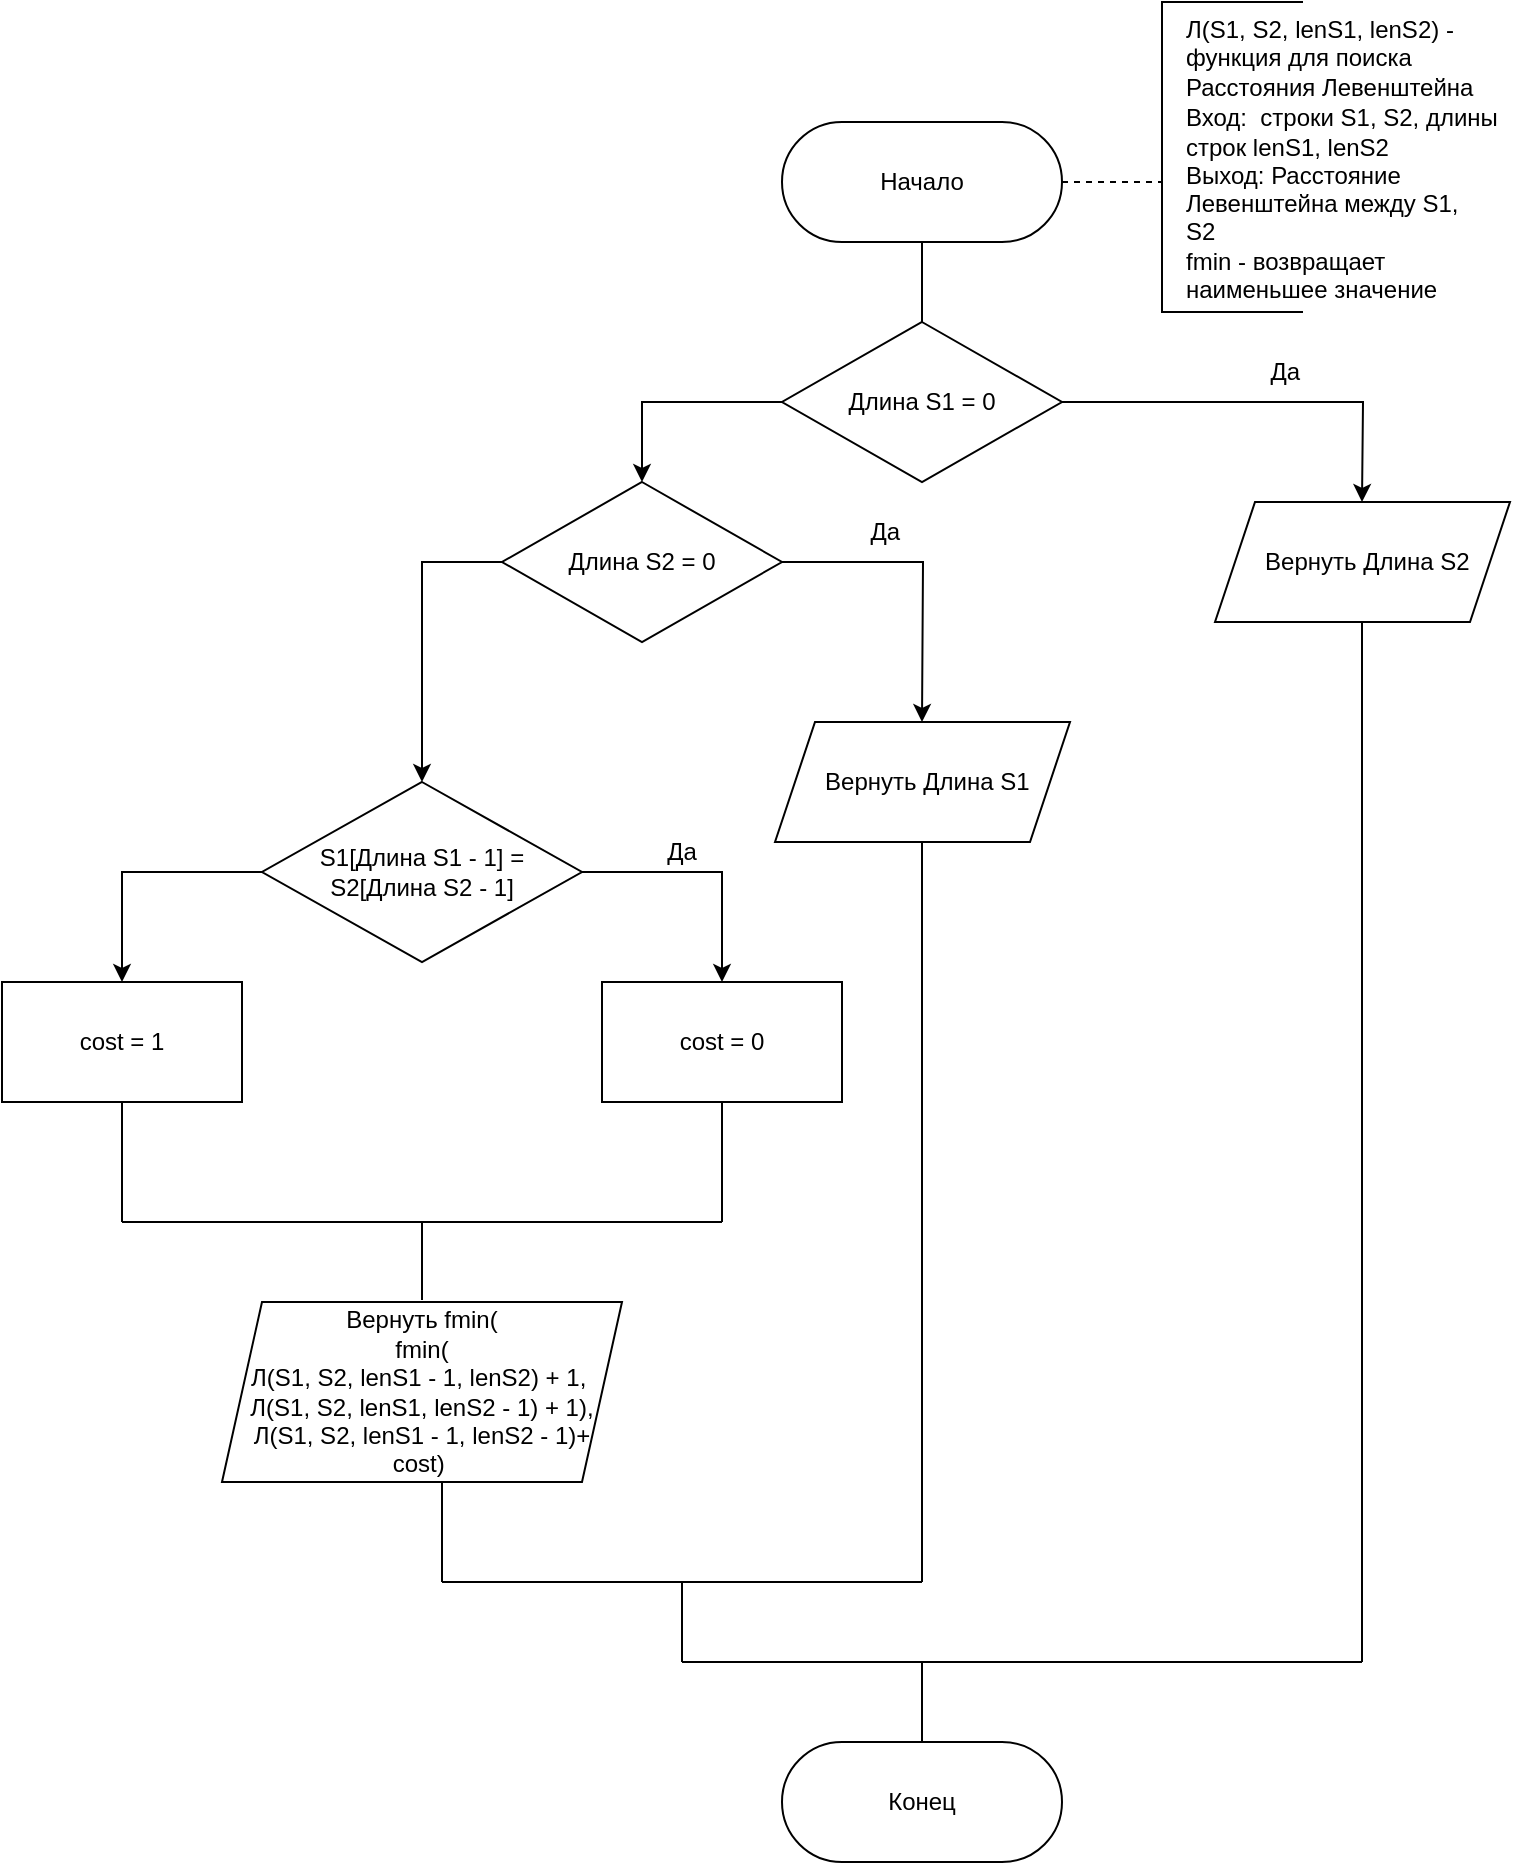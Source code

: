 <mxfile version="24.7.17" pages="6">
  <diagram name="Страница — 1" id="hj8sGDGYCSHRjKKFbA-o">
    <mxGraphModel dx="1781" dy="639" grid="1" gridSize="10" guides="1" tooltips="1" connect="1" arrows="1" fold="1" page="1" pageScale="1" pageWidth="827" pageHeight="1169" math="0" shadow="0">
      <root>
        <mxCell id="0" />
        <mxCell id="1" parent="0" />
        <mxCell id="rqGxG4RJiT7sgIXYU1sR-2" value="Начало" style="rounded=1;whiteSpace=wrap;html=1;arcSize=50;" parent="1" vertex="1">
          <mxGeometry x="330" y="70" width="140" height="60" as="geometry" />
        </mxCell>
        <mxCell id="rqGxG4RJiT7sgIXYU1sR-5" style="edgeStyle=orthogonalEdgeStyle;rounded=0;orthogonalLoop=1;jettySize=auto;html=1;exitX=1;exitY=0.5;exitDx=0;exitDy=0;entryX=0.5;entryY=0;entryDx=0;entryDy=0;" parent="1" source="rqGxG4RJiT7sgIXYU1sR-3" edge="1">
          <mxGeometry relative="1" as="geometry">
            <mxPoint x="620" y="260" as="targetPoint" />
          </mxGeometry>
        </mxCell>
        <mxCell id="rqGxG4RJiT7sgIXYU1sR-19" style="edgeStyle=orthogonalEdgeStyle;rounded=0;orthogonalLoop=1;jettySize=auto;html=1;exitX=0;exitY=0.5;exitDx=0;exitDy=0;entryX=0.5;entryY=0;entryDx=0;entryDy=0;" parent="1" source="rqGxG4RJiT7sgIXYU1sR-3" target="rqGxG4RJiT7sgIXYU1sR-7" edge="1">
          <mxGeometry relative="1" as="geometry" />
        </mxCell>
        <mxCell id="rqGxG4RJiT7sgIXYU1sR-3" value="Длина S1 = 0" style="rhombus;whiteSpace=wrap;html=1;" parent="1" vertex="1">
          <mxGeometry x="330" y="170" width="140" height="80" as="geometry" />
        </mxCell>
        <mxCell id="rqGxG4RJiT7sgIXYU1sR-6" value="&amp;nbsp;Да" style="text;html=1;align=center;verticalAlign=middle;whiteSpace=wrap;rounded=0;" parent="1" vertex="1">
          <mxGeometry x="550" y="180" width="60" height="30" as="geometry" />
        </mxCell>
        <mxCell id="rqGxG4RJiT7sgIXYU1sR-8" style="edgeStyle=orthogonalEdgeStyle;rounded=0;orthogonalLoop=1;jettySize=auto;html=1;exitX=1;exitY=0.5;exitDx=0;exitDy=0;entryX=0.5;entryY=0;entryDx=0;entryDy=0;" parent="1" source="rqGxG4RJiT7sgIXYU1sR-7" edge="1">
          <mxGeometry relative="1" as="geometry">
            <mxPoint x="400" y="370" as="targetPoint" />
          </mxGeometry>
        </mxCell>
        <mxCell id="rqGxG4RJiT7sgIXYU1sR-12" style="edgeStyle=orthogonalEdgeStyle;rounded=0;orthogonalLoop=1;jettySize=auto;html=1;exitX=0;exitY=0.5;exitDx=0;exitDy=0;" parent="1" source="rqGxG4RJiT7sgIXYU1sR-7" target="rqGxG4RJiT7sgIXYU1sR-11" edge="1">
          <mxGeometry relative="1" as="geometry" />
        </mxCell>
        <mxCell id="rqGxG4RJiT7sgIXYU1sR-7" value="Длина S2 = 0" style="rhombus;whiteSpace=wrap;html=1;" parent="1" vertex="1">
          <mxGeometry x="190" y="250" width="140" height="80" as="geometry" />
        </mxCell>
        <mxCell id="rqGxG4RJiT7sgIXYU1sR-9" value="&amp;nbsp;Да" style="text;html=1;align=center;verticalAlign=middle;whiteSpace=wrap;rounded=0;" parent="1" vertex="1">
          <mxGeometry x="350" y="260" width="60" height="30" as="geometry" />
        </mxCell>
        <mxCell id="rqGxG4RJiT7sgIXYU1sR-16" style="edgeStyle=orthogonalEdgeStyle;rounded=0;orthogonalLoop=1;jettySize=auto;html=1;exitX=1;exitY=0.5;exitDx=0;exitDy=0;entryX=0.5;entryY=0;entryDx=0;entryDy=0;" parent="1" source="rqGxG4RJiT7sgIXYU1sR-11" target="rqGxG4RJiT7sgIXYU1sR-14" edge="1">
          <mxGeometry relative="1" as="geometry" />
        </mxCell>
        <mxCell id="rqGxG4RJiT7sgIXYU1sR-17" style="edgeStyle=orthogonalEdgeStyle;rounded=0;orthogonalLoop=1;jettySize=auto;html=1;exitX=0;exitY=0.5;exitDx=0;exitDy=0;entryX=0.5;entryY=0;entryDx=0;entryDy=0;" parent="1" source="rqGxG4RJiT7sgIXYU1sR-11" target="rqGxG4RJiT7sgIXYU1sR-15" edge="1">
          <mxGeometry relative="1" as="geometry" />
        </mxCell>
        <mxCell id="rqGxG4RJiT7sgIXYU1sR-11" value="S1[Длина S1 - 1] = S2[Длина S2 - 1]" style="rhombus;whiteSpace=wrap;html=1;" parent="1" vertex="1">
          <mxGeometry x="70" y="400" width="160" height="90" as="geometry" />
        </mxCell>
        <mxCell id="rqGxG4RJiT7sgIXYU1sR-14" value="cost = 0" style="rounded=0;whiteSpace=wrap;html=1;" parent="1" vertex="1">
          <mxGeometry x="240" y="500" width="120" height="60" as="geometry" />
        </mxCell>
        <mxCell id="rqGxG4RJiT7sgIXYU1sR-15" value="cost = 1" style="rounded=0;whiteSpace=wrap;html=1;" parent="1" vertex="1">
          <mxGeometry x="-60" y="500" width="120" height="60" as="geometry" />
        </mxCell>
        <mxCell id="rqGxG4RJiT7sgIXYU1sR-18" value="Да" style="text;html=1;align=center;verticalAlign=middle;whiteSpace=wrap;rounded=0;" parent="1" vertex="1">
          <mxGeometry x="250" y="420" width="60" height="30" as="geometry" />
        </mxCell>
        <mxCell id="rqGxG4RJiT7sgIXYU1sR-21" value="" style="endArrow=none;html=1;rounded=0;" parent="1" edge="1">
          <mxGeometry width="50" height="50" relative="1" as="geometry">
            <mxPoint y="620" as="sourcePoint" />
            <mxPoint x="300" y="620" as="targetPoint" />
          </mxGeometry>
        </mxCell>
        <mxCell id="rqGxG4RJiT7sgIXYU1sR-25" value="" style="endArrow=none;html=1;rounded=0;entryX=0.5;entryY=1;entryDx=0;entryDy=0;" parent="1" target="rqGxG4RJiT7sgIXYU1sR-14" edge="1">
          <mxGeometry width="50" height="50" relative="1" as="geometry">
            <mxPoint x="300" y="620" as="sourcePoint" />
            <mxPoint x="290" y="470" as="targetPoint" />
          </mxGeometry>
        </mxCell>
        <mxCell id="rqGxG4RJiT7sgIXYU1sR-26" value="" style="endArrow=none;html=1;rounded=0;exitX=0.5;exitY=1;exitDx=0;exitDy=0;" parent="1" source="rqGxG4RJiT7sgIXYU1sR-15" edge="1">
          <mxGeometry width="50" height="50" relative="1" as="geometry">
            <mxPoint x="240" y="520" as="sourcePoint" />
            <mxPoint y="620" as="targetPoint" />
          </mxGeometry>
        </mxCell>
        <mxCell id="rqGxG4RJiT7sgIXYU1sR-29" value="" style="endArrow=none;html=1;rounded=0;entryX=0.5;entryY=1;entryDx=0;entryDy=0;" parent="1" edge="1">
          <mxGeometry width="50" height="50" relative="1" as="geometry">
            <mxPoint x="400" y="800" as="sourcePoint" />
            <mxPoint x="400" y="430" as="targetPoint" />
          </mxGeometry>
        </mxCell>
        <mxCell id="rqGxG4RJiT7sgIXYU1sR-30" value="" style="endArrow=none;html=1;rounded=0;exitX=0.5;exitY=1;exitDx=0;exitDy=0;" parent="1" edge="1">
          <mxGeometry width="50" height="50" relative="1" as="geometry">
            <mxPoint x="160" y="750" as="sourcePoint" />
            <mxPoint x="160" y="800" as="targetPoint" />
          </mxGeometry>
        </mxCell>
        <mxCell id="rqGxG4RJiT7sgIXYU1sR-31" value="" style="endArrow=none;html=1;rounded=0;" parent="1" edge="1">
          <mxGeometry width="50" height="50" relative="1" as="geometry">
            <mxPoint x="160" y="800" as="sourcePoint" />
            <mxPoint x="400" y="800" as="targetPoint" />
          </mxGeometry>
        </mxCell>
        <mxCell id="rqGxG4RJiT7sgIXYU1sR-33" value="" style="endArrow=none;html=1;rounded=0;" parent="1" edge="1">
          <mxGeometry width="50" height="50" relative="1" as="geometry">
            <mxPoint x="280" y="840" as="sourcePoint" />
            <mxPoint x="620" y="840" as="targetPoint" />
          </mxGeometry>
        </mxCell>
        <mxCell id="rqGxG4RJiT7sgIXYU1sR-35" value="" style="endArrow=none;html=1;rounded=0;" parent="1" edge="1">
          <mxGeometry width="50" height="50" relative="1" as="geometry">
            <mxPoint x="280" y="800" as="sourcePoint" />
            <mxPoint x="280" y="840" as="targetPoint" />
          </mxGeometry>
        </mxCell>
        <mxCell id="rqGxG4RJiT7sgIXYU1sR-36" value="" style="endArrow=none;html=1;rounded=0;" parent="1" edge="1">
          <mxGeometry width="50" height="50" relative="1" as="geometry">
            <mxPoint x="150" y="659" as="sourcePoint" />
            <mxPoint x="150" y="620" as="targetPoint" />
          </mxGeometry>
        </mxCell>
        <mxCell id="rqGxG4RJiT7sgIXYU1sR-37" value="" style="endArrow=none;html=1;rounded=0;entryX=0.5;entryY=1;entryDx=0;entryDy=0;" parent="1" edge="1">
          <mxGeometry width="50" height="50" relative="1" as="geometry">
            <mxPoint x="620" y="840" as="sourcePoint" />
            <mxPoint x="620" y="320" as="targetPoint" />
          </mxGeometry>
        </mxCell>
        <mxCell id="rqGxG4RJiT7sgIXYU1sR-38" value="Конец" style="rounded=1;whiteSpace=wrap;html=1;arcSize=50;" parent="1" vertex="1">
          <mxGeometry x="330" y="880" width="140" height="60" as="geometry" />
        </mxCell>
        <mxCell id="rqGxG4RJiT7sgIXYU1sR-39" value="" style="endArrow=none;html=1;rounded=0;entryX=0.5;entryY=0;entryDx=0;entryDy=0;" parent="1" target="rqGxG4RJiT7sgIXYU1sR-38" edge="1">
          <mxGeometry width="50" height="50" relative="1" as="geometry">
            <mxPoint x="400" y="840" as="sourcePoint" />
            <mxPoint x="510" y="700" as="targetPoint" />
          </mxGeometry>
        </mxCell>
        <mxCell id="rqGxG4RJiT7sgIXYU1sR-40" value="" style="endArrow=none;html=1;rounded=0;entryX=0.5;entryY=1;entryDx=0;entryDy=0;" parent="1" source="rqGxG4RJiT7sgIXYU1sR-3" target="rqGxG4RJiT7sgIXYU1sR-2" edge="1">
          <mxGeometry width="50" height="50" relative="1" as="geometry">
            <mxPoint x="610" y="190" as="sourcePoint" />
            <mxPoint x="660" y="140" as="targetPoint" />
          </mxGeometry>
        </mxCell>
        <mxCell id="D6UFzvOyfnR4_U_ZskT4-3" value="" style="shape=partialRectangle;whiteSpace=wrap;html=1;bottom=1;right=1;left=1;top=0;fillColor=none;routingCenterX=-0.5;rotation=90;" parent="1" vertex="1">
          <mxGeometry x="477.5" y="52.5" width="155" height="70" as="geometry" />
        </mxCell>
        <mxCell id="D6UFzvOyfnR4_U_ZskT4-5" value="Л(S1, S2, lenS1, lenS2) - функция для поиска Расстояния Левенштейна&amp;nbsp;" style="text;html=1;align=left;verticalAlign=middle;whiteSpace=wrap;rounded=0;" parent="1" vertex="1">
          <mxGeometry x="530" y="22.5" width="160" height="30" as="geometry" />
        </mxCell>
        <mxCell id="D6UFzvOyfnR4_U_ZskT4-6" value="Вход:&amp;nbsp; строки S1, S2, длины строк lenS1, lenS2" style="text;html=1;align=left;verticalAlign=middle;whiteSpace=wrap;rounded=0;" parent="1" vertex="1">
          <mxGeometry x="530" y="60" width="160" height="30" as="geometry" />
        </mxCell>
        <mxCell id="D6UFzvOyfnR4_U_ZskT4-7" value="Выход: Расстояние Левенштейна между S1, S2&lt;div&gt;fmin - возвращает наименьшее значение&lt;br&gt;&lt;/div&gt;" style="text;html=1;align=left;verticalAlign=middle;whiteSpace=wrap;rounded=0;" parent="1" vertex="1">
          <mxGeometry x="530" y="110" width="150" height="30" as="geometry" />
        </mxCell>
        <mxCell id="D6UFzvOyfnR4_U_ZskT4-8" value="" style="endArrow=none;dashed=1;html=1;rounded=0;exitX=1;exitY=0.5;exitDx=0;exitDy=0;" parent="1" source="rqGxG4RJiT7sgIXYU1sR-2" edge="1">
          <mxGeometry width="50" height="50" relative="1" as="geometry">
            <mxPoint x="500" y="320" as="sourcePoint" />
            <mxPoint x="520" y="100" as="targetPoint" />
          </mxGeometry>
        </mxCell>
        <mxCell id="sNIGdHbWtjLM6eU_MLIh-1" value="&amp;nbsp;Вернуть Длина S2" style="shape=parallelogram;perimeter=parallelogramPerimeter;whiteSpace=wrap;html=1;fixedSize=1;" vertex="1" parent="1">
          <mxGeometry x="546.5" y="260" width="147.5" height="60" as="geometry" />
        </mxCell>
        <mxCell id="sNIGdHbWtjLM6eU_MLIh-2" value="&amp;nbsp;Вернуть Длина S1" style="shape=parallelogram;perimeter=parallelogramPerimeter;whiteSpace=wrap;html=1;fixedSize=1;" vertex="1" parent="1">
          <mxGeometry x="326.5" y="370" width="147.5" height="60" as="geometry" />
        </mxCell>
        <mxCell id="sNIGdHbWtjLM6eU_MLIh-3" value="Вернуть fmin(&lt;div&gt;fmin(&lt;/div&gt;&lt;div&gt;Л(S1, S2, lenS1 - 1, lenS2) + 1,&amp;nbsp; Л(S1, S2, lenS1, lenS2 - 1) + 1&lt;span style=&quot;background-color: initial;&quot;&gt;),&lt;/span&gt;&lt;/div&gt;&lt;div&gt;Л(S1, S2, lenS1 - 1, lenS2 - 1)+ cost)&amp;nbsp;&lt;/div&gt;" style="shape=parallelogram;perimeter=parallelogramPerimeter;whiteSpace=wrap;html=1;fixedSize=1;" vertex="1" parent="1">
          <mxGeometry x="50" y="660" width="200" height="90" as="geometry" />
        </mxCell>
      </root>
    </mxGraphModel>
  </diagram>
  <diagram id="OD5JMzQfNYOmQjPtApEN" name="Страница — 2">
    <mxGraphModel dx="545" dy="365" grid="1" gridSize="10" guides="1" tooltips="1" connect="1" arrows="1" fold="1" page="1" pageScale="1" pageWidth="827" pageHeight="1169" math="0" shadow="0">
      <root>
        <mxCell id="0" />
        <mxCell id="1" parent="0" />
        <mxCell id="uvi3WjUz11MRuJopwkiY-1" value="Начало" style="rounded=1;whiteSpace=wrap;html=1;arcSize=50;" vertex="1" parent="1">
          <mxGeometry x="310" y="110" width="150" height="60" as="geometry" />
        </mxCell>
        <mxCell id="uvi3WjUz11MRuJopwkiY-2" value="Выделить память под матрицу matrix размером lenS1 на lenS2" style="rounded=0;whiteSpace=wrap;html=1;" vertex="1" parent="1">
          <mxGeometry x="316" y="210" width="140" height="70" as="geometry" />
        </mxCell>
        <mxCell id="uvi3WjUz11MRuJopwkiY-4" value="i = 0" style="rounded=0;whiteSpace=wrap;html=1;" vertex="1" parent="1">
          <mxGeometry x="317" y="320" width="144" height="60" as="geometry" />
        </mxCell>
        <mxCell id="uvi3WjUz11MRuJopwkiY-5" value="&lt;div&gt;Цикл 1&lt;/div&gt;i &amp;lt;= lenS1&amp;nbsp;" style="shape=loopLimit;whiteSpace=wrap;html=1;" vertex="1" parent="1">
          <mxGeometry x="320" y="400" width="140" height="60" as="geometry" />
        </mxCell>
        <mxCell id="uvi3WjUz11MRuJopwkiY-44" value="" style="edgeStyle=orthogonalEdgeStyle;rounded=0;orthogonalLoop=1;jettySize=auto;html=1;endArrow=none;endFill=0;" edge="1" parent="1" source="uvi3WjUz11MRuJopwkiY-6" target="uvi3WjUz11MRuJopwkiY-12">
          <mxGeometry relative="1" as="geometry" />
        </mxCell>
        <mxCell id="uvi3WjUz11MRuJopwkiY-6" value="matrix[i][0] = i" style="rounded=0;whiteSpace=wrap;html=1;" vertex="1" parent="1">
          <mxGeometry x="320" y="485" width="140" height="60" as="geometry" />
        </mxCell>
        <mxCell id="uvi3WjUz11MRuJopwkiY-33" value="" style="edgeStyle=orthogonalEdgeStyle;rounded=0;orthogonalLoop=1;jettySize=auto;html=1;endArrow=none;endFill=0;" edge="1" parent="1" source="uvi3WjUz11MRuJopwkiY-8" target="uvi3WjUz11MRuJopwkiY-30">
          <mxGeometry relative="1" as="geometry" />
        </mxCell>
        <mxCell id="uvi3WjUz11MRuJopwkiY-8" value="" style="shape=loopLimit;whiteSpace=wrap;html=1;rotation=-180;" vertex="1" parent="1">
          <mxGeometry x="318" y="654" width="144" height="48" as="geometry" />
        </mxCell>
        <mxCell id="uvi3WjUz11MRuJopwkiY-11" value="Цикл 1" style="text;html=1;align=center;verticalAlign=middle;whiteSpace=wrap;rounded=0;" vertex="1" parent="1">
          <mxGeometry x="356" y="662" width="60" height="30" as="geometry" />
        </mxCell>
        <mxCell id="uvi3WjUz11MRuJopwkiY-12" value="i = i + 1" style="rounded=0;whiteSpace=wrap;html=1;" vertex="1" parent="1">
          <mxGeometry x="320" y="570" width="140" height="60" as="geometry" />
        </mxCell>
        <mxCell id="uvi3WjUz11MRuJopwkiY-19" value="" style="endArrow=none;html=1;rounded=0;entryX=0.5;entryY=1;entryDx=0;entryDy=0;exitX=0.5;exitY=1;exitDx=0;exitDy=0;" edge="1" parent="1" source="uvi3WjUz11MRuJopwkiY-8" target="uvi3WjUz11MRuJopwkiY-12">
          <mxGeometry width="50" height="50" relative="1" as="geometry">
            <mxPoint x="370" y="480" as="sourcePoint" />
            <mxPoint x="420" y="430" as="targetPoint" />
          </mxGeometry>
        </mxCell>
        <mxCell id="uvi3WjUz11MRuJopwkiY-20" value="" style="endArrow=none;html=1;rounded=0;entryX=0.5;entryY=1;entryDx=0;entryDy=0;" edge="1" parent="1" target="uvi3WjUz11MRuJopwkiY-1">
          <mxGeometry width="50" height="50" relative="1" as="geometry">
            <mxPoint x="385" y="210" as="sourcePoint" />
            <mxPoint x="420" y="370" as="targetPoint" />
          </mxGeometry>
        </mxCell>
        <mxCell id="uvi3WjUz11MRuJopwkiY-21" value="" style="endArrow=none;html=1;rounded=0;exitX=0.5;exitY=0;exitDx=0;exitDy=0;entryX=0.521;entryY=1.004;entryDx=0;entryDy=0;entryPerimeter=0;" edge="1" parent="1" source="uvi3WjUz11MRuJopwkiY-4" target="uvi3WjUz11MRuJopwkiY-2">
          <mxGeometry width="50" height="50" relative="1" as="geometry">
            <mxPoint x="370" y="420" as="sourcePoint" />
            <mxPoint x="390" y="290" as="targetPoint" />
          </mxGeometry>
        </mxCell>
        <mxCell id="uvi3WjUz11MRuJopwkiY-22" value="&lt;div&gt;Цикл 2&lt;/div&gt;j &amp;lt;= lenS2&amp;nbsp;" style="shape=loopLimit;whiteSpace=wrap;html=1;" vertex="1" parent="1">
          <mxGeometry x="322" y="840" width="140" height="60" as="geometry" />
        </mxCell>
        <mxCell id="uvi3WjUz11MRuJopwkiY-23" value="matrix[0][j] = j" style="rounded=0;whiteSpace=wrap;html=1;" vertex="1" parent="1">
          <mxGeometry x="322" y="925" width="140" height="60" as="geometry" />
        </mxCell>
        <mxCell id="uvi3WjUz11MRuJopwkiY-38" value="" style="edgeStyle=orthogonalEdgeStyle;rounded=0;orthogonalLoop=1;jettySize=auto;html=1;endArrow=none;endFill=0;" edge="1" parent="1" source="uvi3WjUz11MRuJopwkiY-24" target="uvi3WjUz11MRuJopwkiY-36">
          <mxGeometry relative="1" as="geometry" />
        </mxCell>
        <mxCell id="uvi3WjUz11MRuJopwkiY-24" value="" style="shape=loopLimit;whiteSpace=wrap;html=1;rotation=-180;" vertex="1" parent="1">
          <mxGeometry x="320" y="1094" width="144" height="48" as="geometry" />
        </mxCell>
        <mxCell id="uvi3WjUz11MRuJopwkiY-25" value="Цикл 2" style="text;html=1;align=center;verticalAlign=middle;whiteSpace=wrap;rounded=0;" vertex="1" parent="1">
          <mxGeometry x="358" y="1102" width="60" height="30" as="geometry" />
        </mxCell>
        <mxCell id="uvi3WjUz11MRuJopwkiY-26" value="j = j + 1" style="rounded=0;whiteSpace=wrap;html=1;" vertex="1" parent="1">
          <mxGeometry x="322" y="1010" width="140" height="60" as="geometry" />
        </mxCell>
        <mxCell id="uvi3WjUz11MRuJopwkiY-27" value="" style="endArrow=none;html=1;rounded=0;entryX=0.5;entryY=1;entryDx=0;entryDy=0;exitX=0.5;exitY=0;exitDx=0;exitDy=0;" edge="1" parent="1" source="uvi3WjUz11MRuJopwkiY-23" target="uvi3WjUz11MRuJopwkiY-22">
          <mxGeometry width="50" height="50" relative="1" as="geometry">
            <mxPoint x="372" y="920" as="sourcePoint" />
            <mxPoint x="422" y="870" as="targetPoint" />
          </mxGeometry>
        </mxCell>
        <mxCell id="uvi3WjUz11MRuJopwkiY-28" value="" style="endArrow=none;html=1;rounded=0;entryX=0.5;entryY=1;entryDx=0;entryDy=0;exitX=0.5;exitY=0;exitDx=0;exitDy=0;" edge="1" parent="1" source="uvi3WjUz11MRuJopwkiY-26" target="uvi3WjUz11MRuJopwkiY-23">
          <mxGeometry width="50" height="50" relative="1" as="geometry">
            <mxPoint x="372" y="920" as="sourcePoint" />
            <mxPoint x="422" y="870" as="targetPoint" />
          </mxGeometry>
        </mxCell>
        <mxCell id="uvi3WjUz11MRuJopwkiY-29" value="" style="endArrow=none;html=1;rounded=0;entryX=0.5;entryY=1;entryDx=0;entryDy=0;exitX=0.5;exitY=1;exitDx=0;exitDy=0;" edge="1" parent="1" source="uvi3WjUz11MRuJopwkiY-24" target="uvi3WjUz11MRuJopwkiY-26">
          <mxGeometry width="50" height="50" relative="1" as="geometry">
            <mxPoint x="372" y="920" as="sourcePoint" />
            <mxPoint x="422" y="870" as="targetPoint" />
          </mxGeometry>
        </mxCell>
        <mxCell id="uvi3WjUz11MRuJopwkiY-30" value="j = 0" style="rounded=0;whiteSpace=wrap;html=1;" vertex="1" parent="1">
          <mxGeometry x="318" y="740" width="144" height="60" as="geometry" />
        </mxCell>
        <mxCell id="uvi3WjUz11MRuJopwkiY-35" value="" style="endArrow=none;html=1;rounded=0;entryX=0.5;entryY=1;entryDx=0;entryDy=0;exitX=0.485;exitY=-0.008;exitDx=0;exitDy=0;exitPerimeter=0;" edge="1" parent="1" source="uvi3WjUz11MRuJopwkiY-22" target="uvi3WjUz11MRuJopwkiY-30">
          <mxGeometry width="50" height="50" relative="1" as="geometry">
            <mxPoint x="370" y="850" as="sourcePoint" />
            <mxPoint x="420" y="800" as="targetPoint" />
          </mxGeometry>
        </mxCell>
        <mxCell id="uvi3WjUz11MRuJopwkiY-36" value="А" style="ellipse;whiteSpace=wrap;html=1;aspect=fixed;" vertex="1" parent="1">
          <mxGeometry x="367" y="1169" width="50" height="50" as="geometry" />
        </mxCell>
        <mxCell id="uvi3WjUz11MRuJopwkiY-46" value="" style="endArrow=none;html=1;rounded=0;entryX=0.5;entryY=1;entryDx=0;entryDy=0;exitX=0.5;exitY=0;exitDx=0;exitDy=0;" edge="1" parent="1" source="uvi3WjUz11MRuJopwkiY-6" target="uvi3WjUz11MRuJopwkiY-5">
          <mxGeometry width="50" height="50" relative="1" as="geometry">
            <mxPoint x="340" y="530" as="sourcePoint" />
            <mxPoint x="390" y="480" as="targetPoint" />
          </mxGeometry>
        </mxCell>
        <mxCell id="uvi3WjUz11MRuJopwkiY-48" value="" style="endArrow=none;html=1;rounded=0;entryX=0.5;entryY=1;entryDx=0;entryDy=0;" edge="1" parent="1" target="uvi3WjUz11MRuJopwkiY-4">
          <mxGeometry width="50" height="50" relative="1" as="geometry">
            <mxPoint x="389" y="400" as="sourcePoint" />
            <mxPoint x="390" y="400" as="targetPoint" />
          </mxGeometry>
        </mxCell>
        <mxCell id="YMrb2IwZ1XCpgWq3DR12-1" value="" style="strokeWidth=2;html=1;shape=mxgraph.flowchart.annotation_1;align=left;pointerEvents=1;" vertex="1" parent="1">
          <mxGeometry x="510" y="91" width="50" height="100" as="geometry" />
        </mxCell>
        <mxCell id="YMrb2IwZ1XCpgWq3DR12-2" value="min - возвращает наименьшее значение" style="text;html=1;align=left;verticalAlign=middle;whiteSpace=wrap;rounded=0;" vertex="1" parent="1">
          <mxGeometry x="520" y="95" width="160" height="30" as="geometry" />
        </mxCell>
        <mxCell id="YMrb2IwZ1XCpgWq3DR12-3" value="Вход: строки S1, S2, Длины строк lenS1, lenS2" style="text;html=1;align=center;verticalAlign=middle;whiteSpace=wrap;rounded=0;" vertex="1" parent="1">
          <mxGeometry x="510" y="125" width="180" height="30" as="geometry" />
        </mxCell>
        <mxCell id="YMrb2IwZ1XCpgWq3DR12-4" value="Выход: расстояние Левенштейна между S1 и S2" style="text;html=1;align=left;verticalAlign=middle;whiteSpace=wrap;rounded=0;" vertex="1" parent="1">
          <mxGeometry x="520" y="155" width="170" height="30" as="geometry" />
        </mxCell>
        <mxCell id="YMrb2IwZ1XCpgWq3DR12-6" value="" style="endArrow=none;dashed=1;html=1;rounded=0;entryX=0;entryY=0.5;entryDx=0;entryDy=0;exitX=1;exitY=0.5;exitDx=0;exitDy=0;" edge="1" parent="1" source="uvi3WjUz11MRuJopwkiY-1" target="YMrb2IwZ1XCpgWq3DR12-3">
          <mxGeometry width="50" height="50" relative="1" as="geometry">
            <mxPoint x="330" y="200" as="sourcePoint" />
            <mxPoint x="380" y="150" as="targetPoint" />
          </mxGeometry>
        </mxCell>
      </root>
    </mxGraphModel>
  </diagram>
  <diagram id="mG2ID30B1zAwLfYpS8u5" name="Страница — 3">
    <mxGraphModel dx="795" dy="-636" grid="1" gridSize="10" guides="1" tooltips="1" connect="1" arrows="1" fold="1" page="1" pageScale="1" pageWidth="827" pageHeight="1169" math="0" shadow="0">
      <root>
        <mxCell id="0" />
        <mxCell id="1" parent="0" />
        <mxCell id="JHGCLKF4wip5fZBa7TiO-1" value="А" style="ellipse;whiteSpace=wrap;html=1;aspect=fixed;" parent="1" vertex="1">
          <mxGeometry x="379.5" y="1220" width="50" height="50" as="geometry" />
        </mxCell>
        <mxCell id="JHGCLKF4wip5fZBa7TiO-2" value="i = 1" style="rounded=0;whiteSpace=wrap;html=1;" parent="1" vertex="1">
          <mxGeometry x="345" y="1303" width="120" height="50" as="geometry" />
        </mxCell>
        <mxCell id="JHGCLKF4wip5fZBa7TiO-3" value="j = 1" style="rounded=0;whiteSpace=wrap;html=1;" parent="1" vertex="1">
          <mxGeometry x="344.5" y="1370" width="120" height="50" as="geometry" />
        </mxCell>
        <mxCell id="JHGCLKF4wip5fZBa7TiO-8" style="edgeStyle=orthogonalEdgeStyle;rounded=0;orthogonalLoop=1;jettySize=auto;html=1;exitX=1;exitY=0.5;exitDx=0;exitDy=0;entryX=0.5;entryY=0;entryDx=0;entryDy=0;" parent="1" source="JHGCLKF4wip5fZBa7TiO-5" target="JHGCLKF4wip5fZBa7TiO-6" edge="1">
          <mxGeometry relative="1" as="geometry" />
        </mxCell>
        <mxCell id="JHGCLKF4wip5fZBa7TiO-9" style="edgeStyle=orthogonalEdgeStyle;rounded=0;orthogonalLoop=1;jettySize=auto;html=1;exitX=0;exitY=0.5;exitDx=0;exitDy=0;entryX=0.5;entryY=0;entryDx=0;entryDy=0;" parent="1" source="JHGCLKF4wip5fZBa7TiO-5" target="JHGCLKF4wip5fZBa7TiO-7" edge="1">
          <mxGeometry relative="1" as="geometry" />
        </mxCell>
        <mxCell id="JHGCLKF4wip5fZBa7TiO-5" value="S1[i - 1] = S2[j - 1]" style="rhombus;whiteSpace=wrap;html=1;" parent="1" vertex="1">
          <mxGeometry x="326" y="1580" width="156.5" height="90" as="geometry" />
        </mxCell>
        <mxCell id="EjbSgKwNKG1gHCUtgPBl-3" style="edgeStyle=orthogonalEdgeStyle;rounded=0;orthogonalLoop=1;jettySize=auto;html=1;exitX=0.5;exitY=1;exitDx=0;exitDy=0;endArrow=none;endFill=0;" edge="1" parent="1" source="JHGCLKF4wip5fZBa7TiO-6">
          <mxGeometry relative="1" as="geometry">
            <mxPoint x="539.667" y="1770" as="targetPoint" />
          </mxGeometry>
        </mxCell>
        <mxCell id="JHGCLKF4wip5fZBa7TiO-6" value="cost = 0" style="rounded=0;whiteSpace=wrap;html=1;" parent="1" vertex="1">
          <mxGeometry x="479.5" y="1680" width="120" height="60" as="geometry" />
        </mxCell>
        <mxCell id="EjbSgKwNKG1gHCUtgPBl-4" style="edgeStyle=orthogonalEdgeStyle;rounded=0;orthogonalLoop=1;jettySize=auto;html=1;endArrow=none;endFill=0;" edge="1" parent="1" source="JHGCLKF4wip5fZBa7TiO-7">
          <mxGeometry relative="1" as="geometry">
            <mxPoint x="269.5" y="1770" as="targetPoint" />
          </mxGeometry>
        </mxCell>
        <mxCell id="JHGCLKF4wip5fZBa7TiO-7" value="cost = 1" style="rounded=0;whiteSpace=wrap;html=1;" parent="1" vertex="1">
          <mxGeometry x="209.5" y="1680" width="120" height="60" as="geometry" />
        </mxCell>
        <mxCell id="JHGCLKF4wip5fZBa7TiO-10" value="Да" style="text;html=1;align=center;verticalAlign=middle;whiteSpace=wrap;rounded=0;" parent="1" vertex="1">
          <mxGeometry x="500" y="1600" width="60" height="30" as="geometry" />
        </mxCell>
        <mxCell id="JHGCLKF4wip5fZBa7TiO-14" value="" style="endArrow=none;html=1;rounded=0;entryX=0.5;entryY=1;entryDx=0;entryDy=0;" parent="1" target="JHGCLKF4wip5fZBa7TiO-2" edge="1">
          <mxGeometry width="50" height="50" relative="1" as="geometry">
            <mxPoint x="405" y="1370" as="sourcePoint" />
            <mxPoint x="440" y="1430" as="targetPoint" />
          </mxGeometry>
        </mxCell>
        <mxCell id="JHGCLKF4wip5fZBa7TiO-16" value="" style="endArrow=none;html=1;rounded=0;entryX=0.5;entryY=1;entryDx=0;entryDy=0;exitX=0.5;exitY=0;exitDx=0;exitDy=0;" parent="1" source="JHGCLKF4wip5fZBa7TiO-2" target="JHGCLKF4wip5fZBa7TiO-1" edge="1">
          <mxGeometry width="50" height="50" relative="1" as="geometry">
            <mxPoint x="405" y="1300" as="sourcePoint" />
            <mxPoint x="440" y="1430" as="targetPoint" />
          </mxGeometry>
        </mxCell>
        <mxCell id="JHGCLKF4wip5fZBa7TiO-17" value="matrix[i][j] = min(&lt;div&gt;min(matrix[i-1][j] + 1,&lt;/div&gt;&lt;div&gt;matrix[i][j-1] + 1),&lt;/div&gt;&lt;div&gt;matrix[i - 1][j - 1 + cost)&lt;/div&gt;" style="rounded=0;whiteSpace=wrap;html=1;" parent="1" vertex="1">
          <mxGeometry x="324.5" y="1792" width="159.5" height="97" as="geometry" />
        </mxCell>
        <mxCell id="JHGCLKF4wip5fZBa7TiO-24" value="" style="endArrow=none;html=1;rounded=0;" parent="1" edge="1">
          <mxGeometry width="50" height="50" relative="1" as="geometry">
            <mxPoint x="269.5" y="1770" as="sourcePoint" />
            <mxPoint x="539.5" y="1770" as="targetPoint" />
          </mxGeometry>
        </mxCell>
        <mxCell id="JHGCLKF4wip5fZBa7TiO-26" value="Цикл 3&lt;div&gt;i &amp;lt; lenS1 + 1&lt;/div&gt;" style="shape=loopLimit;whiteSpace=wrap;html=1;" parent="1" vertex="1">
          <mxGeometry x="344.5" y="1440" width="115.5" height="40" as="geometry" />
        </mxCell>
        <mxCell id="JHGCLKF4wip5fZBa7TiO-27" value="Цикл 4&lt;div&gt;j &amp;lt; lenS2 + 1&lt;/div&gt;" style="shape=loopLimit;whiteSpace=wrap;html=1;" parent="1" vertex="1">
          <mxGeometry x="347" y="1510" width="115" height="40" as="geometry" />
        </mxCell>
        <mxCell id="pJDnNR1xVLx9RSotzi8Q-1" value="" style="shape=loopLimit;whiteSpace=wrap;html=1;rotation=-180;" parent="1" vertex="1">
          <mxGeometry x="348.5" y="2077" width="115.5" height="40" as="geometry" />
        </mxCell>
        <mxCell id="pJDnNR1xVLx9RSotzi8Q-2" value="" style="shape=loopLimit;whiteSpace=wrap;html=1;rotation=-180;" parent="1" vertex="1">
          <mxGeometry x="348.5" y="2137" width="115.5" height="40" as="geometry" />
        </mxCell>
        <mxCell id="pJDnNR1xVLx9RSotzi8Q-5" value="" style="endArrow=none;html=1;rounded=0;entryX=0.5;entryY=0;entryDx=0;entryDy=0;exitX=0.5;exitY=1;exitDx=0;exitDy=0;" parent="1" source="pJDnNR1xVLx9RSotzi8Q-2" target="pJDnNR1xVLx9RSotzi8Q-1" edge="1">
          <mxGeometry width="50" height="50" relative="1" as="geometry">
            <mxPoint x="350" y="2160" as="sourcePoint" />
            <mxPoint x="400" y="2110" as="targetPoint" />
          </mxGeometry>
        </mxCell>
        <mxCell id="pJDnNR1xVLx9RSotzi8Q-6" value="i = i + 1" style="rounded=0;whiteSpace=wrap;html=1;" parent="1" vertex="1">
          <mxGeometry x="347" y="1911" width="120" height="60" as="geometry" />
        </mxCell>
        <mxCell id="pJDnNR1xVLx9RSotzi8Q-7" value="j = j + 1" style="rounded=0;whiteSpace=wrap;html=1;" parent="1" vertex="1">
          <mxGeometry x="346.5" y="1985" width="120" height="60" as="geometry" />
        </mxCell>
        <mxCell id="pJDnNR1xVLx9RSotzi8Q-10" value="" style="endArrow=none;html=1;rounded=0;exitX=0.5;exitY=0;exitDx=0;exitDy=0;entryX=0.494;entryY=0.999;entryDx=0;entryDy=0;entryPerimeter=0;" parent="1" source="pJDnNR1xVLx9RSotzi8Q-7" target="pJDnNR1xVLx9RSotzi8Q-6" edge="1">
          <mxGeometry width="50" height="50" relative="1" as="geometry">
            <mxPoint x="380" y="2000" as="sourcePoint" />
            <mxPoint x="410" y="1970" as="targetPoint" />
          </mxGeometry>
        </mxCell>
        <mxCell id="pJDnNR1xVLx9RSotzi8Q-11" value="" style="endArrow=none;html=1;rounded=0;entryX=0.5;entryY=1;entryDx=0;entryDy=0;exitX=0.498;exitY=1.017;exitDx=0;exitDy=0;exitPerimeter=0;" parent="1" source="pJDnNR1xVLx9RSotzi8Q-1" target="pJDnNR1xVLx9RSotzi8Q-7" edge="1">
          <mxGeometry width="50" height="50" relative="1" as="geometry">
            <mxPoint x="380" y="2080" as="sourcePoint" />
            <mxPoint x="430" y="2030" as="targetPoint" />
          </mxGeometry>
        </mxCell>
        <mxCell id="pJDnNR1xVLx9RSotzi8Q-12" value="Цикл 4" style="text;html=1;align=center;verticalAlign=middle;whiteSpace=wrap;rounded=0;" parent="1" vertex="1">
          <mxGeometry x="376.25" y="2082" width="60" height="30" as="geometry" />
        </mxCell>
        <mxCell id="pJDnNR1xVLx9RSotzi8Q-13" value="Цикл 3" style="text;html=1;align=center;verticalAlign=middle;whiteSpace=wrap;rounded=0;" parent="1" vertex="1">
          <mxGeometry x="376.25" y="2142" width="60" height="30" as="geometry" />
        </mxCell>
        <mxCell id="pJDnNR1xVLx9RSotzi8Q-15" value="" style="endArrow=none;html=1;rounded=0;entryX=0.5;entryY=1;entryDx=0;entryDy=0;exitX=0.483;exitY=-0.01;exitDx=0;exitDy=0;exitPerimeter=0;" parent="1" source="JHGCLKF4wip5fZBa7TiO-27" target="JHGCLKF4wip5fZBa7TiO-26" edge="1">
          <mxGeometry width="50" height="50" relative="1" as="geometry">
            <mxPoint x="370" y="1620" as="sourcePoint" />
            <mxPoint x="420" y="1570" as="targetPoint" />
          </mxGeometry>
        </mxCell>
        <mxCell id="pJDnNR1xVLx9RSotzi8Q-16" value="" style="endArrow=none;html=1;rounded=0;entryX=0.5;entryY=1;entryDx=0;entryDy=0;exitX=0.519;exitY=-0.002;exitDx=0;exitDy=0;exitPerimeter=0;" parent="1" source="JHGCLKF4wip5fZBa7TiO-26" target="JHGCLKF4wip5fZBa7TiO-3" edge="1">
          <mxGeometry width="50" height="50" relative="1" as="geometry">
            <mxPoint x="370" y="1540" as="sourcePoint" />
            <mxPoint x="420" y="1490" as="targetPoint" />
          </mxGeometry>
        </mxCell>
        <mxCell id="pJDnNR1xVLx9RSotzi8Q-17" value="" style="endArrow=none;html=1;rounded=0;exitX=0.5;exitY=0;exitDx=0;exitDy=0;entryX=0.5;entryY=1;entryDx=0;entryDy=0;" parent="1" source="JHGCLKF4wip5fZBa7TiO-5" target="JHGCLKF4wip5fZBa7TiO-27" edge="1">
          <mxGeometry width="50" height="50" relative="1" as="geometry">
            <mxPoint x="370" y="1600" as="sourcePoint" />
            <mxPoint x="420" y="1550" as="targetPoint" />
          </mxGeometry>
        </mxCell>
        <mxCell id="iQyXdnRbnj1l35mFH-j--1" value="" style="endArrow=none;html=1;rounded=0;entryX=0.517;entryY=0;entryDx=0;entryDy=0;entryPerimeter=0;exitX=0.484;exitY=0.006;exitDx=0;exitDy=0;exitPerimeter=0;" parent="1" target="pJDnNR1xVLx9RSotzi8Q-2" edge="1">
          <mxGeometry width="50" height="50" relative="1" as="geometry">
            <mxPoint x="404.33" y="2210.36" as="sourcePoint" />
            <mxPoint x="420" y="2150" as="targetPoint" />
          </mxGeometry>
        </mxCell>
        <mxCell id="DLvWJzE24x-nePC8q6zY-1" value="Конец" style="rounded=1;whiteSpace=wrap;html=1;arcSize=50;" parent="1" vertex="1">
          <mxGeometry x="340.5" y="2300" width="132" height="60" as="geometry" />
        </mxCell>
        <mxCell id="DLvWJzE24x-nePC8q6zY-5" value="" style="endArrow=none;html=1;rounded=0;entryX=0.5;entryY=1;entryDx=0;entryDy=0;exitX=0.5;exitY=0;exitDx=0;exitDy=0;" parent="1" source="DLvWJzE24x-nePC8q6zY-1" edge="1">
          <mxGeometry width="50" height="50" relative="1" as="geometry">
            <mxPoint x="340" y="2500" as="sourcePoint" />
            <mxPoint x="406.25" y="2270" as="targetPoint" />
          </mxGeometry>
        </mxCell>
        <mxCell id="hOFeHgyTZmk-po6-1KxU-1" value="Вернуть&amp;nbsp;&lt;div&gt;matrix[lenS1][lenS2]&lt;/div&gt;" style="shape=parallelogram;perimeter=parallelogramPerimeter;whiteSpace=wrap;html=1;fixedSize=1;" vertex="1" parent="1">
          <mxGeometry x="331" y="2210" width="150.5" height="60" as="geometry" />
        </mxCell>
        <mxCell id="EjbSgKwNKG1gHCUtgPBl-2" style="edgeStyle=orthogonalEdgeStyle;rounded=0;orthogonalLoop=1;jettySize=auto;html=1;entryX=0.479;entryY=-0.017;entryDx=0;entryDy=0;entryPerimeter=0;endArrow=none;endFill=0;" edge="1" parent="1" source="JHGCLKF4wip5fZBa7TiO-17" target="pJDnNR1xVLx9RSotzi8Q-6">
          <mxGeometry relative="1" as="geometry" />
        </mxCell>
        <mxCell id="EjbSgKwNKG1gHCUtgPBl-5" value="" style="endArrow=none;html=1;rounded=0;exitX=0.5;exitY=0;exitDx=0;exitDy=0;" edge="1" parent="1" source="JHGCLKF4wip5fZBa7TiO-17">
          <mxGeometry width="50" height="50" relative="1" as="geometry">
            <mxPoint x="390" y="1790" as="sourcePoint" />
            <mxPoint x="404" y="1770" as="targetPoint" />
          </mxGeometry>
        </mxCell>
      </root>
    </mxGraphModel>
  </diagram>
  <diagram id="e5TEl3NLAjmAWz5CjCwx" name="Страница — 4">
    <mxGraphModel dx="954" dy="639" grid="1" gridSize="10" guides="1" tooltips="1" connect="1" arrows="1" fold="1" page="1" pageScale="1" pageWidth="827" pageHeight="1169" math="0" shadow="0">
      <root>
        <mxCell id="0" />
        <mxCell id="1" parent="0" />
        <mxCell id="QbnsCeLwDq6VR0dYlzlP-1" value="Начало" style="rounded=1;whiteSpace=wrap;html=1;arcSize=50;" parent="1" vertex="1">
          <mxGeometry x="310" y="30" width="150" height="60" as="geometry" />
        </mxCell>
        <mxCell id="QbnsCeLwDq6VR0dYlzlP-2" value="Выделить память под матрицу matrix размером lenS1 на lenS2" style="rounded=0;whiteSpace=wrap;html=1;" parent="1" vertex="1">
          <mxGeometry x="307.5" y="120" width="155" height="60" as="geometry" />
        </mxCell>
        <mxCell id="y5wUTP9tu1UvPYqgVaoU-1" value="&lt;div&gt;Цикл 1&lt;/div&gt;i &amp;lt;= lenS1&amp;nbsp;" style="shape=loopLimit;whiteSpace=wrap;html=1;" parent="1" vertex="1">
          <mxGeometry x="315" y="220" width="140" height="60" as="geometry" />
        </mxCell>
        <mxCell id="y5wUTP9tu1UvPYqgVaoU-2" value="" style="edgeStyle=orthogonalEdgeStyle;rounded=0;orthogonalLoop=1;jettySize=auto;html=1;endArrow=none;endFill=0;" parent="1" source="y5wUTP9tu1UvPYqgVaoU-3" target="y5wUTP9tu1UvPYqgVaoU-7" edge="1">
          <mxGeometry relative="1" as="geometry" />
        </mxCell>
        <mxCell id="y5wUTP9tu1UvPYqgVaoU-3" value="matrix[i][0] = i" style="rounded=0;whiteSpace=wrap;html=1;" parent="1" vertex="1">
          <mxGeometry x="315" y="305" width="140" height="60" as="geometry" />
        </mxCell>
        <mxCell id="y5wUTP9tu1UvPYqgVaoU-4" value="" style="edgeStyle=orthogonalEdgeStyle;rounded=0;orthogonalLoop=1;jettySize=auto;html=1;endArrow=none;endFill=0;" parent="1" source="y5wUTP9tu1UvPYqgVaoU-5" target="y5wUTP9tu1UvPYqgVaoU-16" edge="1">
          <mxGeometry relative="1" as="geometry" />
        </mxCell>
        <mxCell id="y5wUTP9tu1UvPYqgVaoU-5" value="" style="shape=loopLimit;whiteSpace=wrap;html=1;rotation=-180;" parent="1" vertex="1">
          <mxGeometry x="313" y="474" width="144" height="48" as="geometry" />
        </mxCell>
        <mxCell id="y5wUTP9tu1UvPYqgVaoU-6" value="Цикл 1" style="text;html=1;align=center;verticalAlign=middle;whiteSpace=wrap;rounded=0;" parent="1" vertex="1">
          <mxGeometry x="351" y="482" width="60" height="30" as="geometry" />
        </mxCell>
        <mxCell id="y5wUTP9tu1UvPYqgVaoU-7" value="i = i + 1" style="rounded=0;whiteSpace=wrap;html=1;" parent="1" vertex="1">
          <mxGeometry x="315" y="390" width="140" height="60" as="geometry" />
        </mxCell>
        <mxCell id="y5wUTP9tu1UvPYqgVaoU-8" value="" style="endArrow=none;html=1;rounded=0;entryX=0.5;entryY=1;entryDx=0;entryDy=0;exitX=0.5;exitY=1;exitDx=0;exitDy=0;" parent="1" source="y5wUTP9tu1UvPYqgVaoU-5" target="y5wUTP9tu1UvPYqgVaoU-7" edge="1">
          <mxGeometry width="50" height="50" relative="1" as="geometry">
            <mxPoint x="365" y="300" as="sourcePoint" />
            <mxPoint x="415" y="250" as="targetPoint" />
          </mxGeometry>
        </mxCell>
        <mxCell id="y5wUTP9tu1UvPYqgVaoU-9" value="&lt;div&gt;Цикл 2&lt;/div&gt;j &amp;lt;= lenS2&amp;nbsp;" style="shape=loopLimit;whiteSpace=wrap;html=1;" parent="1" vertex="1">
          <mxGeometry x="317" y="660" width="140" height="60" as="geometry" />
        </mxCell>
        <mxCell id="y5wUTP9tu1UvPYqgVaoU-10" value="matrix[0][j] = j" style="rounded=0;whiteSpace=wrap;html=1;" parent="1" vertex="1">
          <mxGeometry x="317" y="745" width="140" height="60" as="geometry" />
        </mxCell>
        <mxCell id="y5wUTP9tu1UvPYqgVaoU-12" value="j = j + 1" style="rounded=0;whiteSpace=wrap;html=1;" parent="1" vertex="1">
          <mxGeometry x="317" y="830" width="140" height="60" as="geometry" />
        </mxCell>
        <mxCell id="y5wUTP9tu1UvPYqgVaoU-13" value="" style="endArrow=none;html=1;rounded=0;entryX=0.5;entryY=1;entryDx=0;entryDy=0;exitX=0.5;exitY=0;exitDx=0;exitDy=0;" parent="1" source="y5wUTP9tu1UvPYqgVaoU-10" target="y5wUTP9tu1UvPYqgVaoU-9" edge="1">
          <mxGeometry width="50" height="50" relative="1" as="geometry">
            <mxPoint x="367" y="740" as="sourcePoint" />
            <mxPoint x="417" y="690" as="targetPoint" />
          </mxGeometry>
        </mxCell>
        <mxCell id="y5wUTP9tu1UvPYqgVaoU-14" value="" style="endArrow=none;html=1;rounded=0;entryX=0.5;entryY=1;entryDx=0;entryDy=0;exitX=0.5;exitY=0;exitDx=0;exitDy=0;" parent="1" source="y5wUTP9tu1UvPYqgVaoU-12" target="y5wUTP9tu1UvPYqgVaoU-10" edge="1">
          <mxGeometry width="50" height="50" relative="1" as="geometry">
            <mxPoint x="367" y="740" as="sourcePoint" />
            <mxPoint x="417" y="690" as="targetPoint" />
          </mxGeometry>
        </mxCell>
        <mxCell id="y5wUTP9tu1UvPYqgVaoU-15" value="" style="endArrow=none;html=1;rounded=0;entryX=0.5;entryY=1;entryDx=0;entryDy=0;exitX=0.5;exitY=1;exitDx=0;exitDy=0;" parent="1" target="y5wUTP9tu1UvPYqgVaoU-12" edge="1">
          <mxGeometry width="50" height="50" relative="1" as="geometry">
            <mxPoint x="387" y="914" as="sourcePoint" />
            <mxPoint x="417" y="690" as="targetPoint" />
          </mxGeometry>
        </mxCell>
        <mxCell id="y5wUTP9tu1UvPYqgVaoU-16" value="j = 0" style="rounded=0;whiteSpace=wrap;html=1;" parent="1" vertex="1">
          <mxGeometry x="313" y="560" width="144" height="60" as="geometry" />
        </mxCell>
        <mxCell id="y5wUTP9tu1UvPYqgVaoU-17" value="" style="endArrow=none;html=1;rounded=0;entryX=0.5;entryY=1;entryDx=0;entryDy=0;exitX=0.485;exitY=-0.008;exitDx=0;exitDy=0;exitPerimeter=0;" parent="1" source="y5wUTP9tu1UvPYqgVaoU-9" target="y5wUTP9tu1UvPYqgVaoU-16" edge="1">
          <mxGeometry width="50" height="50" relative="1" as="geometry">
            <mxPoint x="365" y="670" as="sourcePoint" />
            <mxPoint x="415" y="620" as="targetPoint" />
          </mxGeometry>
        </mxCell>
        <mxCell id="y5wUTP9tu1UvPYqgVaoU-18" value="" style="endArrow=none;html=1;rounded=0;entryX=0.5;entryY=1;entryDx=0;entryDy=0;exitX=0.5;exitY=0;exitDx=0;exitDy=0;" parent="1" source="y5wUTP9tu1UvPYqgVaoU-3" target="y5wUTP9tu1UvPYqgVaoU-1" edge="1">
          <mxGeometry width="50" height="50" relative="1" as="geometry">
            <mxPoint x="335" y="350" as="sourcePoint" />
            <mxPoint x="385" y="300" as="targetPoint" />
          </mxGeometry>
        </mxCell>
        <mxCell id="vBXDN-UWhXqQVr7eldIi-1" value="" style="shape=loopLimit;whiteSpace=wrap;html=1;rotation=-180;" parent="1" vertex="1">
          <mxGeometry x="318.5" y="914" width="144" height="48" as="geometry" />
        </mxCell>
        <mxCell id="y5wUTP9tu1UvPYqgVaoU-11" value="Цикл 2" style="text;html=1;align=center;verticalAlign=middle;whiteSpace=wrap;rounded=0;" parent="1" vertex="1">
          <mxGeometry x="360.5" y="923" width="60" height="30" as="geometry" />
        </mxCell>
        <mxCell id="vBXDN-UWhXqQVr7eldIi-2" value="" style="endArrow=none;html=1;rounded=0;exitX=0.5;exitY=0;exitDx=0;exitDy=0;entryX=0.5;entryY=1;entryDx=0;entryDy=0;" parent="1" source="y5wUTP9tu1UvPYqgVaoU-1" target="QbnsCeLwDq6VR0dYlzlP-2" edge="1">
          <mxGeometry width="50" height="50" relative="1" as="geometry">
            <mxPoint x="390" y="200" as="sourcePoint" />
            <mxPoint x="440" y="150" as="targetPoint" />
          </mxGeometry>
        </mxCell>
        <mxCell id="vBXDN-UWhXqQVr7eldIi-3" value="" style="endArrow=none;html=1;rounded=0;entryX=0.5;entryY=1;entryDx=0;entryDy=0;exitX=0.5;exitY=0;exitDx=0;exitDy=0;" parent="1" source="QbnsCeLwDq6VR0dYlzlP-2" target="QbnsCeLwDq6VR0dYlzlP-1" edge="1">
          <mxGeometry width="50" height="50" relative="1" as="geometry">
            <mxPoint x="390" y="150" as="sourcePoint" />
            <mxPoint x="440" y="100" as="targetPoint" />
          </mxGeometry>
        </mxCell>
        <mxCell id="vBXDN-UWhXqQVr7eldIi-5" value="A" style="ellipse;whiteSpace=wrap;html=1;aspect=fixed;" parent="1" vertex="1">
          <mxGeometry x="360.5" y="990" width="60" height="60" as="geometry" />
        </mxCell>
        <mxCell id="vBXDN-UWhXqQVr7eldIi-6" value="" style="endArrow=none;html=1;rounded=0;exitX=0.5;exitY=0;exitDx=0;exitDy=0;entryX=0.5;entryY=0;entryDx=0;entryDy=0;" parent="1" source="vBXDN-UWhXqQVr7eldIi-5" target="vBXDN-UWhXqQVr7eldIi-1" edge="1">
          <mxGeometry width="50" height="50" relative="1" as="geometry">
            <mxPoint x="410" y="1040" as="sourcePoint" />
            <mxPoint x="460" y="990" as="targetPoint" />
          </mxGeometry>
        </mxCell>
        <mxCell id="_FOph11bozCP0BoA2ZEC-1" value="" style="strokeWidth=2;html=1;shape=mxgraph.flowchart.annotation_1;align=left;pointerEvents=1;" vertex="1" parent="1">
          <mxGeometry x="510" y="10" width="50" height="100" as="geometry" />
        </mxCell>
        <mxCell id="_FOph11bozCP0BoA2ZEC-2" value="min - возвращает наименьшее значение" style="text;html=1;align=left;verticalAlign=middle;whiteSpace=wrap;rounded=0;" vertex="1" parent="1">
          <mxGeometry x="520" y="14" width="160" height="30" as="geometry" />
        </mxCell>
        <mxCell id="_FOph11bozCP0BoA2ZEC-3" value="Вход: строки S1, S2, Длины строк lenS1, lenS2" style="text;html=1;align=center;verticalAlign=middle;whiteSpace=wrap;rounded=0;" vertex="1" parent="1">
          <mxGeometry x="510" y="44" width="180" height="30" as="geometry" />
        </mxCell>
        <mxCell id="_FOph11bozCP0BoA2ZEC-4" value="Выход: расстояние Дамерау-Левенштейна между S1 и S2" style="text;html=1;align=left;verticalAlign=middle;whiteSpace=wrap;rounded=0;" vertex="1" parent="1">
          <mxGeometry x="520" y="74" width="170" height="30" as="geometry" />
        </mxCell>
        <mxCell id="_FOph11bozCP0BoA2ZEC-5" value="" style="endArrow=none;dashed=1;html=1;rounded=0;entryX=0;entryY=0.5;entryDx=0;entryDy=0;exitX=1;exitY=0.5;exitDx=0;exitDy=0;" edge="1" parent="1" target="_FOph11bozCP0BoA2ZEC-3">
          <mxGeometry width="50" height="50" relative="1" as="geometry">
            <mxPoint x="460" y="59" as="sourcePoint" />
            <mxPoint x="380" y="69" as="targetPoint" />
          </mxGeometry>
        </mxCell>
      </root>
    </mxGraphModel>
  </diagram>
  <diagram id="lDfPD75JSxysKyaY7g5T" name="Страница — 5">
    <mxGraphModel dx="1363" dy="-256" grid="1" gridSize="10" guides="1" tooltips="1" connect="1" arrows="1" fold="1" page="1" pageScale="1" pageWidth="827" pageHeight="1169" math="0" shadow="0">
      <root>
        <mxCell id="0" />
        <mxCell id="1" parent="0" />
        <mxCell id="YH4AmQAngbtuhGDWuZf4-1" value="А" style="ellipse;whiteSpace=wrap;html=1;aspect=fixed;" parent="1" vertex="1">
          <mxGeometry x="379.5" y="1220" width="50" height="50" as="geometry" />
        </mxCell>
        <mxCell id="YH4AmQAngbtuhGDWuZf4-2" value="i = 1" style="rounded=0;whiteSpace=wrap;html=1;" parent="1" vertex="1">
          <mxGeometry x="345" y="1303" width="120" height="50" as="geometry" />
        </mxCell>
        <mxCell id="YH4AmQAngbtuhGDWuZf4-3" value="j = 1" style="rounded=0;whiteSpace=wrap;html=1;" parent="1" vertex="1">
          <mxGeometry x="344.5" y="1370" width="120" height="50" as="geometry" />
        </mxCell>
        <mxCell id="YH4AmQAngbtuhGDWuZf4-4" style="edgeStyle=orthogonalEdgeStyle;rounded=0;orthogonalLoop=1;jettySize=auto;html=1;exitX=1;exitY=0.5;exitDx=0;exitDy=0;entryX=0.5;entryY=0;entryDx=0;entryDy=0;" parent="1" source="YH4AmQAngbtuhGDWuZf4-6" target="YH4AmQAngbtuhGDWuZf4-7" edge="1">
          <mxGeometry relative="1" as="geometry" />
        </mxCell>
        <mxCell id="YH4AmQAngbtuhGDWuZf4-5" style="edgeStyle=orthogonalEdgeStyle;rounded=0;orthogonalLoop=1;jettySize=auto;html=1;exitX=0;exitY=0.5;exitDx=0;exitDy=0;entryX=0.5;entryY=0;entryDx=0;entryDy=0;" parent="1" source="YH4AmQAngbtuhGDWuZf4-6" target="YH4AmQAngbtuhGDWuZf4-8" edge="1">
          <mxGeometry relative="1" as="geometry" />
        </mxCell>
        <mxCell id="YH4AmQAngbtuhGDWuZf4-6" value="S1[i - 1] = S2[j - 1]" style="rhombus;whiteSpace=wrap;html=1;" parent="1" vertex="1">
          <mxGeometry x="341.5" y="1600" width="125" height="70" as="geometry" />
        </mxCell>
        <mxCell id="YH4AmQAngbtuhGDWuZf4-7" value="cost = 0" style="rounded=0;whiteSpace=wrap;html=1;" parent="1" vertex="1">
          <mxGeometry x="479.5" y="1680" width="120" height="60" as="geometry" />
        </mxCell>
        <mxCell id="YH4AmQAngbtuhGDWuZf4-8" value="cost = 1" style="rounded=0;whiteSpace=wrap;html=1;" parent="1" vertex="1">
          <mxGeometry x="209.5" y="1680" width="120" height="60" as="geometry" />
        </mxCell>
        <mxCell id="YH4AmQAngbtuhGDWuZf4-9" value="Да" style="text;html=1;align=center;verticalAlign=middle;whiteSpace=wrap;rounded=0;" parent="1" vertex="1">
          <mxGeometry x="489.5" y="1610" width="60" height="30" as="geometry" />
        </mxCell>
        <mxCell id="YH4AmQAngbtuhGDWuZf4-10" value="" style="endArrow=none;html=1;rounded=0;entryX=0.5;entryY=1;entryDx=0;entryDy=0;" parent="1" target="YH4AmQAngbtuhGDWuZf4-2" edge="1">
          <mxGeometry width="50" height="50" relative="1" as="geometry">
            <mxPoint x="405" y="1370" as="sourcePoint" />
            <mxPoint x="440" y="1430" as="targetPoint" />
          </mxGeometry>
        </mxCell>
        <mxCell id="YH4AmQAngbtuhGDWuZf4-11" value="" style="endArrow=none;html=1;rounded=0;entryX=0.5;entryY=1;entryDx=0;entryDy=0;exitX=0.5;exitY=0;exitDx=0;exitDy=0;" parent="1" source="YH4AmQAngbtuhGDWuZf4-2" target="YH4AmQAngbtuhGDWuZf4-1" edge="1">
          <mxGeometry width="50" height="50" relative="1" as="geometry">
            <mxPoint x="405" y="1300" as="sourcePoint" />
            <mxPoint x="440" y="1430" as="targetPoint" />
          </mxGeometry>
        </mxCell>
        <mxCell id="YH4AmQAngbtuhGDWuZf4-12" value="matrix[i][j] = min(&lt;div&gt;min(matrix[i-1][j] + 1,&lt;/div&gt;&lt;div&gt;matrix[i][j-1] + 1),&lt;/div&gt;&lt;div&gt;matrix[i - 1][j - 1 + cost)&lt;/div&gt;" style="rounded=0;whiteSpace=wrap;html=1;" parent="1" vertex="1">
          <mxGeometry x="340" y="1820" width="130" height="80" as="geometry" />
        </mxCell>
        <mxCell id="YH4AmQAngbtuhGDWuZf4-13" value="" style="endArrow=none;html=1;rounded=0;" parent="1" edge="1">
          <mxGeometry width="50" height="50" relative="1" as="geometry">
            <mxPoint x="269.26" y="1790" as="sourcePoint" />
            <mxPoint x="269.26" y="1740" as="targetPoint" />
          </mxGeometry>
        </mxCell>
        <mxCell id="YH4AmQAngbtuhGDWuZf4-14" value="" style="endArrow=none;html=1;rounded=0;" parent="1" edge="1">
          <mxGeometry width="50" height="50" relative="1" as="geometry">
            <mxPoint x="539.5" y="1790" as="sourcePoint" />
            <mxPoint x="539.5" y="1740" as="targetPoint" />
          </mxGeometry>
        </mxCell>
        <mxCell id="YH4AmQAngbtuhGDWuZf4-15" value="" style="endArrow=none;html=1;rounded=0;" parent="1" edge="1">
          <mxGeometry width="50" height="50" relative="1" as="geometry">
            <mxPoint x="269.5" y="1790" as="sourcePoint" />
            <mxPoint x="539.5" y="1790" as="targetPoint" />
          </mxGeometry>
        </mxCell>
        <mxCell id="YH4AmQAngbtuhGDWuZf4-16" value="" style="endArrow=none;html=1;rounded=0;" parent="1" edge="1">
          <mxGeometry width="50" height="50" relative="1" as="geometry">
            <mxPoint x="400" y="1820" as="sourcePoint" />
            <mxPoint x="399.5" y="1790" as="targetPoint" />
          </mxGeometry>
        </mxCell>
        <mxCell id="YH4AmQAngbtuhGDWuZf4-17" value="Цикл 3&lt;div&gt;i &amp;lt; lenS1 + 1&lt;/div&gt;" style="shape=loopLimit;whiteSpace=wrap;html=1;" parent="1" vertex="1">
          <mxGeometry x="344.5" y="1440" width="115.5" height="40" as="geometry" />
        </mxCell>
        <mxCell id="YH4AmQAngbtuhGDWuZf4-18" value="Цикл 4&lt;div&gt;j &amp;lt; lenS2 + 1&lt;/div&gt;" style="shape=loopLimit;whiteSpace=wrap;html=1;" parent="1" vertex="1">
          <mxGeometry x="347" y="1510" width="115" height="40" as="geometry" />
        </mxCell>
        <mxCell id="YH4AmQAngbtuhGDWuZf4-19" value="" style="shape=loopLimit;whiteSpace=wrap;html=1;rotation=-180;" parent="1" vertex="1">
          <mxGeometry x="342.5" y="2405" width="115.5" height="40" as="geometry" />
        </mxCell>
        <mxCell id="YH4AmQAngbtuhGDWuZf4-20" value="" style="shape=loopLimit;whiteSpace=wrap;html=1;rotation=-180;" parent="1" vertex="1">
          <mxGeometry x="342.5" y="2465" width="115.5" height="40" as="geometry" />
        </mxCell>
        <mxCell id="YH4AmQAngbtuhGDWuZf4-21" value="" style="endArrow=none;html=1;rounded=0;entryX=0.5;entryY=0;entryDx=0;entryDy=0;exitX=0.5;exitY=1;exitDx=0;exitDy=0;" parent="1" source="YH4AmQAngbtuhGDWuZf4-20" target="YH4AmQAngbtuhGDWuZf4-19" edge="1">
          <mxGeometry width="50" height="50" relative="1" as="geometry">
            <mxPoint x="344" y="2488" as="sourcePoint" />
            <mxPoint x="394" y="2438" as="targetPoint" />
          </mxGeometry>
        </mxCell>
        <mxCell id="YH4AmQAngbtuhGDWuZf4-22" value="i = i + 1" style="rounded=0;whiteSpace=wrap;html=1;" parent="1" vertex="1">
          <mxGeometry x="341" y="2240" width="120" height="60" as="geometry" />
        </mxCell>
        <mxCell id="YH4AmQAngbtuhGDWuZf4-23" value="j = j + 1" style="rounded=0;whiteSpace=wrap;html=1;" parent="1" vertex="1">
          <mxGeometry x="340.5" y="2313" width="120" height="60" as="geometry" />
        </mxCell>
        <mxCell id="YH4AmQAngbtuhGDWuZf4-25" value="" style="endArrow=none;html=1;rounded=0;exitX=0.5;exitY=0;exitDx=0;exitDy=0;entryX=0.494;entryY=0.999;entryDx=0;entryDy=0;entryPerimeter=0;" parent="1" source="YH4AmQAngbtuhGDWuZf4-23" target="YH4AmQAngbtuhGDWuZf4-22" edge="1">
          <mxGeometry width="50" height="50" relative="1" as="geometry">
            <mxPoint x="374" y="2328" as="sourcePoint" />
            <mxPoint x="404" y="2298" as="targetPoint" />
          </mxGeometry>
        </mxCell>
        <mxCell id="YH4AmQAngbtuhGDWuZf4-26" value="" style="endArrow=none;html=1;rounded=0;entryX=0.5;entryY=1;entryDx=0;entryDy=0;exitX=0.498;exitY=1.017;exitDx=0;exitDy=0;exitPerimeter=0;" parent="1" source="YH4AmQAngbtuhGDWuZf4-19" target="YH4AmQAngbtuhGDWuZf4-23" edge="1">
          <mxGeometry width="50" height="50" relative="1" as="geometry">
            <mxPoint x="374" y="2408" as="sourcePoint" />
            <mxPoint x="424" y="2358" as="targetPoint" />
          </mxGeometry>
        </mxCell>
        <mxCell id="YH4AmQAngbtuhGDWuZf4-27" value="Цикл 4" style="text;html=1;align=center;verticalAlign=middle;whiteSpace=wrap;rounded=0;" parent="1" vertex="1">
          <mxGeometry x="370.25" y="2410" width="60" height="30" as="geometry" />
        </mxCell>
        <mxCell id="YH4AmQAngbtuhGDWuZf4-28" value="Цикл 3" style="text;html=1;align=center;verticalAlign=middle;whiteSpace=wrap;rounded=0;" parent="1" vertex="1">
          <mxGeometry x="370.25" y="2470" width="60" height="30" as="geometry" />
        </mxCell>
        <mxCell id="YH4AmQAngbtuhGDWuZf4-29" value="" style="endArrow=none;html=1;rounded=0;entryX=0.5;entryY=1;entryDx=0;entryDy=0;exitX=0.483;exitY=-0.01;exitDx=0;exitDy=0;exitPerimeter=0;" parent="1" source="YH4AmQAngbtuhGDWuZf4-18" target="YH4AmQAngbtuhGDWuZf4-17" edge="1">
          <mxGeometry width="50" height="50" relative="1" as="geometry">
            <mxPoint x="370" y="1620" as="sourcePoint" />
            <mxPoint x="420" y="1570" as="targetPoint" />
          </mxGeometry>
        </mxCell>
        <mxCell id="YH4AmQAngbtuhGDWuZf4-30" value="" style="endArrow=none;html=1;rounded=0;entryX=0.5;entryY=1;entryDx=0;entryDy=0;exitX=0.519;exitY=-0.002;exitDx=0;exitDy=0;exitPerimeter=0;" parent="1" source="YH4AmQAngbtuhGDWuZf4-17" target="YH4AmQAngbtuhGDWuZf4-3" edge="1">
          <mxGeometry width="50" height="50" relative="1" as="geometry">
            <mxPoint x="370" y="1540" as="sourcePoint" />
            <mxPoint x="420" y="1490" as="targetPoint" />
          </mxGeometry>
        </mxCell>
        <mxCell id="YH4AmQAngbtuhGDWuZf4-31" value="" style="endArrow=none;html=1;rounded=0;exitX=0.5;exitY=0;exitDx=0;exitDy=0;entryX=0.5;entryY=1;entryDx=0;entryDy=0;" parent="1" source="YH4AmQAngbtuhGDWuZf4-6" target="YH4AmQAngbtuhGDWuZf4-18" edge="1">
          <mxGeometry width="50" height="50" relative="1" as="geometry">
            <mxPoint x="370" y="1600" as="sourcePoint" />
            <mxPoint x="420" y="1550" as="targetPoint" />
          </mxGeometry>
        </mxCell>
        <mxCell id="YH4AmQAngbtuhGDWuZf4-40" style="edgeStyle=orthogonalEdgeStyle;rounded=0;orthogonalLoop=1;jettySize=auto;html=1;exitX=1;exitY=0.5;exitDx=0;exitDy=0;entryX=0.5;entryY=0;entryDx=0;entryDy=0;endArrow=none;endFill=0;" parent="1" source="YH4AmQAngbtuhGDWuZf4-32" target="YH4AmQAngbtuhGDWuZf4-33" edge="1">
          <mxGeometry relative="1" as="geometry" />
        </mxCell>
        <mxCell id="YH4AmQAngbtuhGDWuZf4-32" value="i &amp;gt; 1 и j &amp;gt; 1 и&lt;div&gt;S1[i-1] = S2[j-2]&lt;/div&gt;&lt;div&gt;и S1[i-2] = S2[i]&lt;/div&gt;" style="rhombus;whiteSpace=wrap;html=1;" parent="1" vertex="1">
          <mxGeometry x="303" y="1930" width="195" height="100" as="geometry" />
        </mxCell>
        <mxCell id="YH4AmQAngbtuhGDWuZf4-33" value="matrix[i][j] = min(&lt;div&gt;matrix[i][j],&lt;/div&gt;&lt;div&gt;matrix[i -2][j-2] + 1&lt;span style=&quot;background-color: initial;&quot;&gt;)&lt;/span&gt;&lt;/div&gt;" style="rounded=0;whiteSpace=wrap;html=1;" parent="1" vertex="1">
          <mxGeometry x="498" y="2060" width="132" height="70" as="geometry" />
        </mxCell>
        <mxCell id="YH4AmQAngbtuhGDWuZf4-34" value="" style="endArrow=none;html=1;rounded=0;" parent="1" edge="1">
          <mxGeometry width="50" height="50" relative="1" as="geometry">
            <mxPoint x="240" y="2180" as="sourcePoint" />
            <mxPoint x="564" y="2180" as="targetPoint" />
          </mxGeometry>
        </mxCell>
        <mxCell id="YH4AmQAngbtuhGDWuZf4-35" value="" style="endArrow=none;html=1;rounded=0;entryX=0.5;entryY=1;entryDx=0;entryDy=0;" parent="1" target="YH4AmQAngbtuhGDWuZf4-33" edge="1">
          <mxGeometry width="50" height="50" relative="1" as="geometry">
            <mxPoint x="564" y="2180" as="sourcePoint" />
            <mxPoint x="480" y="2170" as="targetPoint" />
          </mxGeometry>
        </mxCell>
        <mxCell id="YH4AmQAngbtuhGDWuZf4-36" value="" style="endArrow=none;html=1;rounded=0;startArrow=none;startFill=0;" parent="1" edge="1">
          <mxGeometry width="50" height="50" relative="1" as="geometry">
            <mxPoint x="240" y="2180" as="sourcePoint" />
            <mxPoint x="240" y="1980" as="targetPoint" />
          </mxGeometry>
        </mxCell>
        <mxCell id="YH4AmQAngbtuhGDWuZf4-37" value="" style="endArrow=none;html=1;rounded=0;entryX=0;entryY=0.5;entryDx=0;entryDy=0;" parent="1" target="YH4AmQAngbtuhGDWuZf4-32" edge="1">
          <mxGeometry width="50" height="50" relative="1" as="geometry">
            <mxPoint x="240" y="1980" as="sourcePoint" />
            <mxPoint x="300" y="1980" as="targetPoint" />
          </mxGeometry>
        </mxCell>
        <mxCell id="YH4AmQAngbtuhGDWuZf4-38" value="" style="endArrow=none;html=1;rounded=0;exitX=0.5;exitY=0;exitDx=0;exitDy=0;entryX=0.46;entryY=0.988;entryDx=0;entryDy=0;entryPerimeter=0;" parent="1" source="YH4AmQAngbtuhGDWuZf4-32" target="YH4AmQAngbtuhGDWuZf4-12" edge="1">
          <mxGeometry width="50" height="50" relative="1" as="geometry">
            <mxPoint x="420" y="1970" as="sourcePoint" />
            <mxPoint x="470" y="1920" as="targetPoint" />
          </mxGeometry>
        </mxCell>
        <mxCell id="YH4AmQAngbtuhGDWuZf4-41" value="" style="endArrow=none;html=1;rounded=0;exitX=0.5;exitY=0;exitDx=0;exitDy=0;" parent="1" source="YH4AmQAngbtuhGDWuZf4-22" edge="1">
          <mxGeometry width="50" height="50" relative="1" as="geometry">
            <mxPoint x="400" y="2270" as="sourcePoint" />
            <mxPoint x="401" y="2180" as="targetPoint" />
          </mxGeometry>
        </mxCell>
        <mxCell id="2pjTYE03RFZwz5FG-aOC-2" value="Конец" style="rounded=1;whiteSpace=wrap;html=1;arcSize=50;" parent="1" vertex="1">
          <mxGeometry x="332" y="2630" width="132" height="60" as="geometry" />
        </mxCell>
        <mxCell id="2pjTYE03RFZwz5FG-aOC-3" value="" style="endArrow=none;html=1;rounded=0;exitX=0.5;exitY=0;exitDx=0;exitDy=0;entryX=0.5;entryY=1;entryDx=0;entryDy=0;" parent="1" source="2pjTYE03RFZwz5FG-aOC-2" edge="1">
          <mxGeometry width="50" height="50" relative="1" as="geometry">
            <mxPoint x="400" y="2730" as="sourcePoint" />
            <mxPoint x="398" y="2600" as="targetPoint" />
          </mxGeometry>
        </mxCell>
        <mxCell id="2pjTYE03RFZwz5FG-aOC-4" value="" style="endArrow=none;html=1;rounded=0;exitX=0.5;exitY=0;exitDx=0;exitDy=0;entryX=0.519;entryY=0.013;entryDx=0;entryDy=0;entryPerimeter=0;" parent="1" target="YH4AmQAngbtuhGDWuZf4-20" edge="1">
          <mxGeometry width="50" height="50" relative="1" as="geometry">
            <mxPoint x="398" y="2540" as="sourcePoint" />
            <mxPoint x="450" y="2450" as="targetPoint" />
          </mxGeometry>
        </mxCell>
        <mxCell id="Pa-pqF6J3B_NMtk7i460-1" value="Вернуть&amp;nbsp;&lt;div&gt;matrix[lenS1][lenS2]&lt;/div&gt;" style="shape=parallelogram;perimeter=parallelogramPerimeter;whiteSpace=wrap;html=1;fixedSize=1;" vertex="1" parent="1">
          <mxGeometry x="320.25" y="2540" width="150" height="60" as="geometry" />
        </mxCell>
        <mxCell id="2FKi6gH-48zWC6nNY53k-1" value="Да" style="text;html=1;align=center;verticalAlign=middle;whiteSpace=wrap;rounded=0;" vertex="1" parent="1">
          <mxGeometry x="520" y="1950" width="60" height="30" as="geometry" />
        </mxCell>
      </root>
    </mxGraphModel>
  </diagram>
  <diagram id="BjGiLym-KB010nCUFp-n" name="Страница — 6">
    <mxGraphModel dx="1781" dy="639" grid="1" gridSize="10" guides="1" tooltips="1" connect="1" arrows="1" fold="1" page="1" pageScale="1" pageWidth="827" pageHeight="1169" math="0" shadow="0">
      <root>
        <mxCell id="0" />
        <mxCell id="1" parent="0" />
        <mxCell id="fE1Yh8f8Xp79Vk69IDbF-2" value="" style="edgeStyle=orthogonalEdgeStyle;rounded=0;orthogonalLoop=1;jettySize=auto;html=1;endArrow=none;endFill=0;" parent="1" source="ojnTBXBkdrUPRHEqlQHN-1" target="ojnTBXBkdrUPRHEqlQHN-3" edge="1">
          <mxGeometry relative="1" as="geometry" />
        </mxCell>
        <mxCell id="ojnTBXBkdrUPRHEqlQHN-1" value="Начало" style="rounded=1;whiteSpace=wrap;html=1;arcSize=50;" parent="1" vertex="1">
          <mxGeometry x="354" y="30" width="150" height="60" as="geometry" />
        </mxCell>
        <mxCell id="ojnTBXBkdrUPRHEqlQHN-11" style="edgeStyle=orthogonalEdgeStyle;rounded=0;orthogonalLoop=1;jettySize=auto;html=1;exitX=0;exitY=0.5;exitDx=0;exitDy=0;entryX=0.5;entryY=0;entryDx=0;entryDy=0;" parent="1" source="ojnTBXBkdrUPRHEqlQHN-3" target="ojnTBXBkdrUPRHEqlQHN-7" edge="1">
          <mxGeometry relative="1" as="geometry" />
        </mxCell>
        <mxCell id="HDFg0mWAdhfDRnZBx_-X-2" style="edgeStyle=orthogonalEdgeStyle;rounded=0;orthogonalLoop=1;jettySize=auto;html=1;exitX=1;exitY=0.5;exitDx=0;exitDy=0;entryX=0.5;entryY=0;entryDx=0;entryDy=0;" edge="1" parent="1" source="ojnTBXBkdrUPRHEqlQHN-3" target="HDFg0mWAdhfDRnZBx_-X-1">
          <mxGeometry relative="1" as="geometry" />
        </mxCell>
        <mxCell id="ojnTBXBkdrUPRHEqlQHN-3" value="lenS1 = 0" style="rhombus;whiteSpace=wrap;html=1;" parent="1" vertex="1">
          <mxGeometry x="364" y="130" width="130" height="80" as="geometry" />
        </mxCell>
        <mxCell id="MK2wktFHdc1Hp_JpARXq-8" style="edgeStyle=orthogonalEdgeStyle;rounded=0;orthogonalLoop=1;jettySize=auto;html=1;endArrow=none;endFill=0;" parent="1" edge="1">
          <mxGeometry relative="1" as="geometry">
            <mxPoint x="580" y="880" as="targetPoint" />
            <mxPoint x="580" y="270" as="sourcePoint" />
          </mxGeometry>
        </mxCell>
        <mxCell id="ojnTBXBkdrUPRHEqlQHN-6" value="Да" style="text;html=1;align=center;verticalAlign=middle;whiteSpace=wrap;rounded=0;" parent="1" vertex="1">
          <mxGeometry x="530" y="140" width="60" height="30" as="geometry" />
        </mxCell>
        <mxCell id="ojnTBXBkdrUPRHEqlQHN-10" style="edgeStyle=orthogonalEdgeStyle;rounded=0;orthogonalLoop=1;jettySize=auto;html=1;" parent="1" source="ojnTBXBkdrUPRHEqlQHN-7" edge="1">
          <mxGeometry relative="1" as="geometry">
            <mxPoint x="440" y="308" as="targetPoint" />
          </mxGeometry>
        </mxCell>
        <mxCell id="2Nlf1urWDpcpS1bEoa0R-2" style="edgeStyle=orthogonalEdgeStyle;rounded=0;orthogonalLoop=1;jettySize=auto;html=1;exitX=0;exitY=0.5;exitDx=0;exitDy=0;entryX=0.5;entryY=0;entryDx=0;entryDy=0;" parent="1" source="ojnTBXBkdrUPRHEqlQHN-7" target="2Nlf1urWDpcpS1bEoa0R-1" edge="1">
          <mxGeometry relative="1" as="geometry" />
        </mxCell>
        <mxCell id="ojnTBXBkdrUPRHEqlQHN-7" value="lenS2 = 0" style="rhombus;whiteSpace=wrap;html=1;" parent="1" vertex="1">
          <mxGeometry x="249" y="210" width="130" height="80" as="geometry" />
        </mxCell>
        <mxCell id="MK2wktFHdc1Hp_JpARXq-5" style="edgeStyle=orthogonalEdgeStyle;rounded=0;orthogonalLoop=1;jettySize=auto;html=1;endArrow=none;endFill=0;" parent="1" edge="1">
          <mxGeometry relative="1" as="geometry">
            <mxPoint x="440" y="860" as="targetPoint" />
            <mxPoint x="440" y="368" as="sourcePoint" />
          </mxGeometry>
        </mxCell>
        <mxCell id="ojnTBXBkdrUPRHEqlQHN-12" value="Да" style="text;html=1;align=center;verticalAlign=middle;whiteSpace=wrap;rounded=0;" parent="1" vertex="1">
          <mxGeometry x="399" y="225" width="60" height="30" as="geometry" />
        </mxCell>
        <mxCell id="EsixifXX6Ipd4rOnJO3N-5" style="edgeStyle=orthogonalEdgeStyle;rounded=0;orthogonalLoop=1;jettySize=auto;html=1;exitX=0;exitY=0.5;exitDx=0;exitDy=0;entryX=0.5;entryY=0;entryDx=0;entryDy=0;" parent="1" source="2Nlf1urWDpcpS1bEoa0R-1" target="EsixifXX6Ipd4rOnJO3N-4" edge="1">
          <mxGeometry relative="1" as="geometry" />
        </mxCell>
        <mxCell id="-Am9RZ-ITcVSSwwLANI6-6" style="edgeStyle=orthogonalEdgeStyle;rounded=0;orthogonalLoop=1;jettySize=auto;html=1;exitX=1;exitY=0.5;exitDx=0;exitDy=0;entryX=0.5;entryY=0;entryDx=0;entryDy=0;" edge="1" parent="1" source="2Nlf1urWDpcpS1bEoa0R-1" target="-Am9RZ-ITcVSSwwLANI6-3">
          <mxGeometry relative="1" as="geometry" />
        </mxCell>
        <mxCell id="2Nlf1urWDpcpS1bEoa0R-1" value="memo[lenS1][lenS2] = -1" style="rhombus;whiteSpace=wrap;html=1;" parent="1" vertex="1">
          <mxGeometry x="55" y="371" width="180" height="99" as="geometry" />
        </mxCell>
        <mxCell id="MK2wktFHdc1Hp_JpARXq-2" style="edgeStyle=orthogonalEdgeStyle;rounded=0;orthogonalLoop=1;jettySize=auto;html=1;endArrow=none;endFill=0;" parent="1" edge="1">
          <mxGeometry relative="1" as="geometry">
            <mxPoint x="314" y="840" as="targetPoint" />
            <mxPoint x="314" y="520" as="sourcePoint" />
          </mxGeometry>
        </mxCell>
        <mxCell id="C9m822KxgaIs7tt2ePcZ-3" style="edgeStyle=orthogonalEdgeStyle;rounded=0;orthogonalLoop=1;jettySize=auto;html=1;exitX=0;exitY=0.5;exitDx=0;exitDy=0;entryX=0.5;entryY=0;entryDx=0;entryDy=0;" parent="1" source="EsixifXX6Ipd4rOnJO3N-4" target="C9m822KxgaIs7tt2ePcZ-1" edge="1">
          <mxGeometry relative="1" as="geometry" />
        </mxCell>
        <mxCell id="C9m822KxgaIs7tt2ePcZ-4" style="edgeStyle=orthogonalEdgeStyle;rounded=0;orthogonalLoop=1;jettySize=auto;html=1;entryX=0.5;entryY=0;entryDx=0;entryDy=0;" parent="1" source="EsixifXX6Ipd4rOnJO3N-4" target="C9m822KxgaIs7tt2ePcZ-2" edge="1">
          <mxGeometry relative="1" as="geometry" />
        </mxCell>
        <mxCell id="EsixifXX6Ipd4rOnJO3N-4" value="S1[lenS1-1] = S2[lenS2-1]" style="rhombus;whiteSpace=wrap;html=1;" parent="1" vertex="1">
          <mxGeometry x="-81" y="453" width="171" height="107" as="geometry" />
        </mxCell>
        <mxCell id="4U8lrEkH5Wa6sn4BgY-U-5" style="edgeStyle=orthogonalEdgeStyle;rounded=0;orthogonalLoop=1;jettySize=auto;html=1;endArrow=none;endFill=0;" parent="1" source="C9m822KxgaIs7tt2ePcZ-1" edge="1">
          <mxGeometry relative="1" as="geometry">
            <mxPoint x="-131" y="680" as="targetPoint" />
          </mxGeometry>
        </mxCell>
        <mxCell id="C9m822KxgaIs7tt2ePcZ-1" value="cost = 1" style="rounded=0;whiteSpace=wrap;html=1;" parent="1" vertex="1">
          <mxGeometry x="-191" y="570" width="120" height="60" as="geometry" />
        </mxCell>
        <mxCell id="4U8lrEkH5Wa6sn4BgY-U-3" style="edgeStyle=orthogonalEdgeStyle;rounded=0;orthogonalLoop=1;jettySize=auto;html=1;endArrow=none;endFill=0;" parent="1" source="C9m822KxgaIs7tt2ePcZ-2" edge="1">
          <mxGeometry relative="1" as="geometry">
            <mxPoint x="153" y="680" as="targetPoint" />
          </mxGeometry>
        </mxCell>
        <mxCell id="C9m822KxgaIs7tt2ePcZ-2" value="cost = 0" style="rounded=0;whiteSpace=wrap;html=1;" parent="1" vertex="1">
          <mxGeometry x="93" y="570" width="120" height="60" as="geometry" />
        </mxCell>
        <mxCell id="C9m822KxgaIs7tt2ePcZ-5" value="Да" style="text;html=1;align=center;verticalAlign=middle;whiteSpace=wrap;rounded=0;" parent="1" vertex="1">
          <mxGeometry x="110" y="478" width="60" height="30" as="geometry" />
        </mxCell>
        <mxCell id="C9m822KxgaIs7tt2ePcZ-6" value="Да" style="text;html=1;align=center;verticalAlign=middle;whiteSpace=wrap;rounded=0;" parent="1" vertex="1">
          <mxGeometry x="270" y="390" width="60" height="30" as="geometry" />
        </mxCell>
        <mxCell id="MK2wktFHdc1Hp_JpARXq-3" style="edgeStyle=orthogonalEdgeStyle;rounded=0;orthogonalLoop=1;jettySize=auto;html=1;endArrow=none;endFill=0;" parent="1" edge="1">
          <mxGeometry relative="1" as="geometry">
            <mxPoint x="0.5" y="840" as="targetPoint" />
            <mxPoint x="0.496" y="810" as="sourcePoint" />
          </mxGeometry>
        </mxCell>
        <mxCell id="4U8lrEkH5Wa6sn4BgY-U-2" value="" style="endArrow=none;html=1;rounded=0;" parent="1" edge="1">
          <mxGeometry width="50" height="50" relative="1" as="geometry">
            <mxPoint x="-131" y="680" as="sourcePoint" />
            <mxPoint x="154" y="680" as="targetPoint" />
          </mxGeometry>
        </mxCell>
        <mxCell id="4U8lrEkH5Wa6sn4BgY-U-6" value="" style="endArrow=classic;html=1;rounded=0;entryX=0.5;entryY=0;entryDx=0;entryDy=0;" parent="1" edge="1">
          <mxGeometry width="50" height="50" relative="1" as="geometry">
            <mxPoint x="5" y="680" as="sourcePoint" />
            <mxPoint x="5.5" y="720" as="targetPoint" />
          </mxGeometry>
        </mxCell>
        <mxCell id="MK2wktFHdc1Hp_JpARXq-1" value="" style="endArrow=none;html=1;rounded=0;" parent="1" edge="1">
          <mxGeometry width="50" height="50" relative="1" as="geometry">
            <mxPoint y="840" as="sourcePoint" />
            <mxPoint x="315" y="840" as="targetPoint" />
          </mxGeometry>
        </mxCell>
        <mxCell id="MK2wktFHdc1Hp_JpARXq-4" value="" style="endArrow=none;html=1;rounded=0;" parent="1" edge="1">
          <mxGeometry width="50" height="50" relative="1" as="geometry">
            <mxPoint x="150" y="860" as="sourcePoint" />
            <mxPoint x="440" y="860" as="targetPoint" />
          </mxGeometry>
        </mxCell>
        <mxCell id="MK2wktFHdc1Hp_JpARXq-6" value="" style="endArrow=none;html=1;rounded=0;" parent="1" edge="1">
          <mxGeometry width="50" height="50" relative="1" as="geometry">
            <mxPoint x="150" y="860" as="sourcePoint" />
            <mxPoint x="150" y="840" as="targetPoint" />
          </mxGeometry>
        </mxCell>
        <mxCell id="MK2wktFHdc1Hp_JpARXq-7" value="" style="endArrow=none;html=1;rounded=0;" parent="1" edge="1">
          <mxGeometry width="50" height="50" relative="1" as="geometry">
            <mxPoint x="310" y="880" as="sourcePoint" />
            <mxPoint x="580" y="880" as="targetPoint" />
          </mxGeometry>
        </mxCell>
        <mxCell id="MK2wktFHdc1Hp_JpARXq-9" value="" style="endArrow=none;html=1;rounded=0;" parent="1" edge="1">
          <mxGeometry width="50" height="50" relative="1" as="geometry">
            <mxPoint x="310" y="880" as="sourcePoint" />
            <mxPoint x="310" y="860" as="targetPoint" />
          </mxGeometry>
        </mxCell>
        <mxCell id="MK2wktFHdc1Hp_JpARXq-10" value="Конец" style="rounded=1;whiteSpace=wrap;html=1;arcSize=50;" parent="1" vertex="1">
          <mxGeometry x="355" y="920" width="150" height="60" as="geometry" />
        </mxCell>
        <mxCell id="MK2wktFHdc1Hp_JpARXq-11" value="" style="endArrow=none;html=1;rounded=0;exitX=0.5;exitY=0;exitDx=0;exitDy=0;" parent="1" source="MK2wktFHdc1Hp_JpARXq-10" edge="1">
          <mxGeometry width="50" height="50" relative="1" as="geometry">
            <mxPoint x="320" y="950" as="sourcePoint" />
            <mxPoint x="430" y="880" as="targetPoint" />
          </mxGeometry>
        </mxCell>
        <mxCell id="BAU1Qeusu1h061-eZo4D-1" value="" style="strokeWidth=2;html=1;shape=mxgraph.flowchart.annotation_1;align=left;pointerEvents=1;" parent="1" vertex="1">
          <mxGeometry x="554" y="11" width="50" height="100" as="geometry" />
        </mxCell>
        <mxCell id="BAU1Qeusu1h061-eZo4D-2" value="fmin - возвращает наименьшее значение" style="text;html=1;align=left;verticalAlign=middle;whiteSpace=wrap;rounded=0;" parent="1" vertex="1">
          <mxGeometry x="564" y="15" width="160" height="30" as="geometry" />
        </mxCell>
        <mxCell id="BAU1Qeusu1h061-eZo4D-3" value="Вход: строки S1, S2, Длины строк lenS1, lenS2" style="text;html=1;align=center;verticalAlign=middle;whiteSpace=wrap;rounded=0;" parent="1" vertex="1">
          <mxGeometry x="554" y="45" width="180" height="30" as="geometry" />
        </mxCell>
        <mxCell id="BAU1Qeusu1h061-eZo4D-4" value="Выход: расстояние Левенштейна между S1 и S2" style="text;html=1;align=left;verticalAlign=middle;whiteSpace=wrap;rounded=0;" parent="1" vertex="1">
          <mxGeometry x="564" y="75" width="170" height="30" as="geometry" />
        </mxCell>
        <mxCell id="BAU1Qeusu1h061-eZo4D-5" value="" style="endArrow=none;dashed=1;html=1;rounded=0;entryX=0;entryY=0.5;entryDx=0;entryDy=0;exitX=1;exitY=0.5;exitDx=0;exitDy=0;" parent="1" target="BAU1Qeusu1h061-eZo4D-3" edge="1">
          <mxGeometry width="50" height="50" relative="1" as="geometry">
            <mxPoint x="504" y="60" as="sourcePoint" />
            <mxPoint x="424" y="70" as="targetPoint" />
          </mxGeometry>
        </mxCell>
        <mxCell id="HDFg0mWAdhfDRnZBx_-X-1" value="Вернуть lenS2" style="shape=parallelogram;perimeter=parallelogramPerimeter;whiteSpace=wrap;html=1;fixedSize=1;" vertex="1" parent="1">
          <mxGeometry x="514" y="210" width="130" height="60" as="geometry" />
        </mxCell>
        <mxCell id="-Am9RZ-ITcVSSwwLANI6-2" value="Вернуть lenS1" style="shape=parallelogram;perimeter=parallelogramPerimeter;whiteSpace=wrap;html=1;fixedSize=1;" vertex="1" parent="1">
          <mxGeometry x="373" y="308" width="140" height="60" as="geometry" />
        </mxCell>
        <mxCell id="-Am9RZ-ITcVSSwwLANI6-3" value="Вернуть&amp;nbsp;&lt;div&gt;memo[lenS1][lenS2]&lt;/div&gt;" style="shape=parallelogram;perimeter=parallelogramPerimeter;whiteSpace=wrap;html=1;fixedSize=1;" vertex="1" parent="1">
          <mxGeometry x="238" y="463" width="151" height="60" as="geometry" />
        </mxCell>
        <mxCell id="-Am9RZ-ITcVSSwwLANI6-7" value="&lt;font style=&quot;font-size: 11px;&quot;&gt;Вернуть fmin(&lt;/font&gt;&lt;div style=&quot;font-size: 11px;&quot;&gt;fmin(&lt;/div&gt;&lt;div style=&quot;font-size: 11px;&quot;&gt;Л(S1, S2, lenS1 - 1, lenS2, memo) + 1,&amp;nbsp; Л(S1, S2, lenS1, lenS2 - 1, memo) + 1&lt;span style=&quot;background-color: initial;&quot;&gt;),&lt;/span&gt;&lt;/div&gt;&lt;div style=&quot;font-size: 11px;&quot;&gt;Л(S1, S2, lenS1 - 1, lenS2 - 1, memo)+ cost)&amp;nbsp;&lt;/div&gt;" style="shape=parallelogram;perimeter=parallelogramPerimeter;whiteSpace=wrap;html=1;fixedSize=1;" vertex="1" parent="1">
          <mxGeometry x="-105.5" y="720" width="220" height="90" as="geometry" />
        </mxCell>
      </root>
    </mxGraphModel>
  </diagram>
</mxfile>
